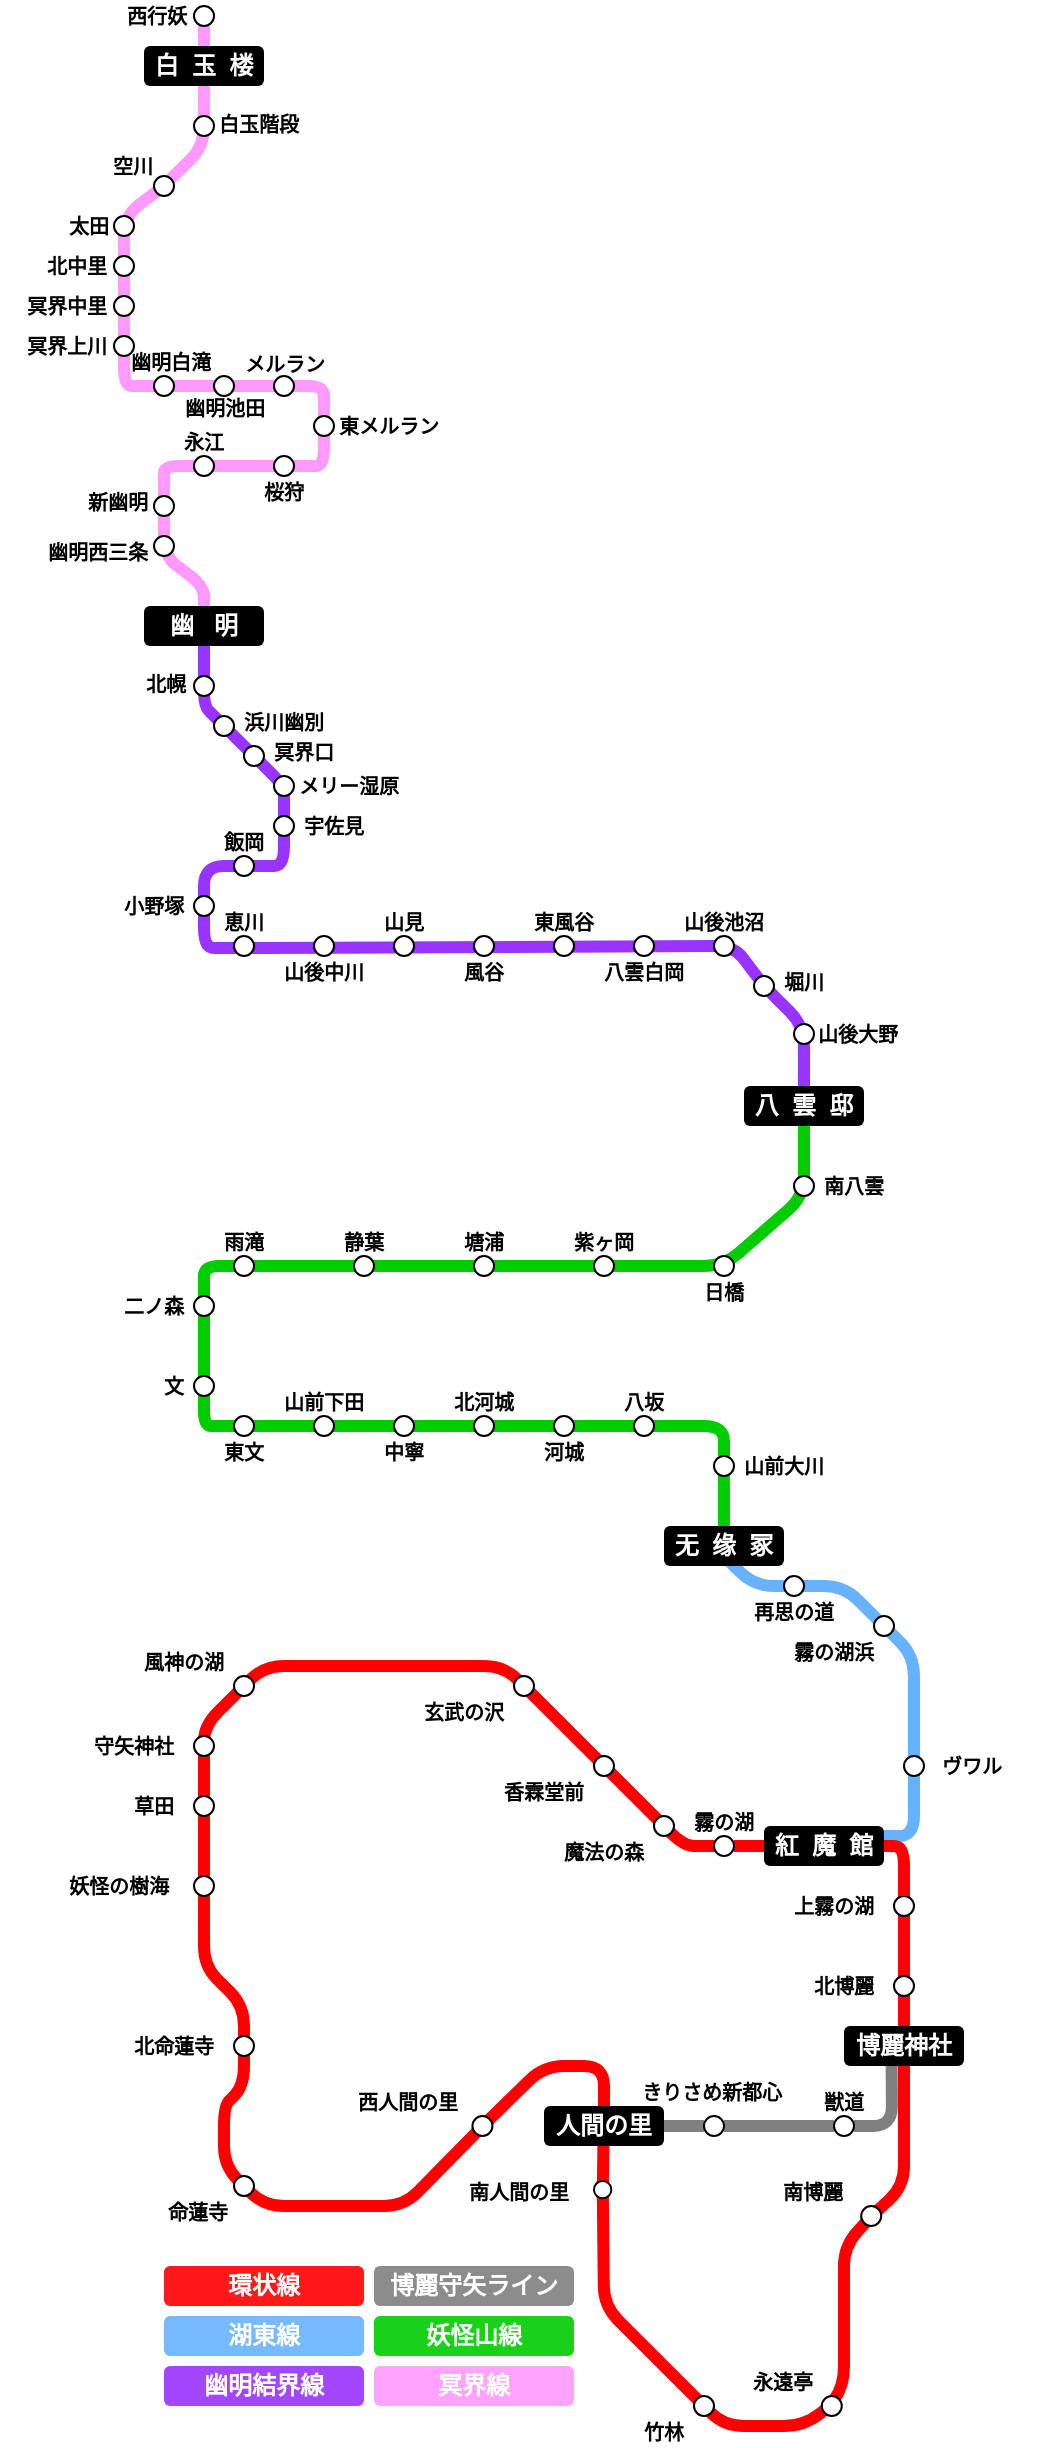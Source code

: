 <mxfile version="21.6.1" type="device">
  <diagram name="Page-1" id="u8aUBlL13KQeWDRxbzS9">
    <mxGraphModel dx="998" dy="1552" grid="1" gridSize="5" guides="0" tooltips="1" connect="0" arrows="1" fold="1" page="0" pageScale="1" pageWidth="850" pageHeight="1100" math="0" shadow="0">
      <root>
        <mxCell id="0" />
        <mxCell id="1" parent="0" />
        <mxCell id="Rw5dygfvGm5HHu7KgE6S-61" value="" style="endArrow=none;html=1;rounded=1;exitX=0.5;exitY=0;exitDx=0;exitDy=0;endFill=0;strokeColor=#FF99FF;strokeWidth=6;" edge="1" parent="1" source="Ria-s_h3xSO_SLDeOQL_-19" target="Rw5dygfvGm5HHu7KgE6S-60">
          <mxGeometry width="50" height="50" relative="1" as="geometry">
            <mxPoint x="90" y="-750" as="sourcePoint" />
            <mxPoint x="-5" y="-910" as="targetPoint" />
            <Array as="points">
              <mxPoint x="-20" y="-720" />
              <mxPoint x="-40" y="-735" />
              <mxPoint x="-40" y="-765" />
              <mxPoint x="-40" y="-780" />
              <mxPoint x="-25" y="-780" />
              <mxPoint x="25" y="-780" />
              <mxPoint x="40" y="-780" />
              <mxPoint x="40" y="-800" />
              <mxPoint x="40" y="-820" />
              <mxPoint x="25" y="-820" />
              <mxPoint x="-45" y="-820" />
              <mxPoint x="-60" y="-820" />
              <mxPoint x="-60" y="-840" />
              <mxPoint x="-60" y="-905" />
              <mxPoint x="-40" y="-920" />
              <mxPoint x="-20" y="-940" />
            </Array>
          </mxGeometry>
        </mxCell>
        <mxCell id="Rw5dygfvGm5HHu7KgE6S-41" value="" style="endArrow=none;html=1;rounded=1;exitX=0.5;exitY=0;exitDx=0;exitDy=0;endFill=0;entryX=0.5;entryY=1;entryDx=0;entryDy=0;strokeWidth=6;strokeColor=#9933FF;" edge="1" parent="1" source="Ria-s_h3xSO_SLDeOQL_-18" target="Ria-s_h3xSO_SLDeOQL_-19">
          <mxGeometry width="50" height="50" relative="1" as="geometry">
            <mxPoint x="195" y="-525" as="sourcePoint" />
            <mxPoint x="245" y="-575" as="targetPoint" />
            <Array as="points">
              <mxPoint x="280" y="-500" />
              <mxPoint x="260" y="-520" />
              <mxPoint x="245" y="-540" />
              <mxPoint y="-539" />
              <mxPoint x="-20" y="-539" />
              <mxPoint x="-20" y="-580" />
              <mxPoint y="-580" />
              <mxPoint x="20" y="-580" />
              <mxPoint x="20" y="-600" />
              <mxPoint x="20" y="-620" />
              <mxPoint x="10" y="-630" />
              <mxPoint x="-10" y="-650" />
              <mxPoint x="-20" y="-660" />
              <mxPoint x="-20" y="-675" />
            </Array>
          </mxGeometry>
        </mxCell>
        <mxCell id="Rw5dygfvGm5HHu7KgE6S-21" value="" style="endArrow=none;html=1;rounded=1;endFill=0;strokeWidth=6;strokeColor=#00CC00;" edge="1" parent="1" source="Rw5dygfvGm5HHu7KgE6S-1" target="Ria-s_h3xSO_SLDeOQL_-18">
          <mxGeometry width="50" height="50" relative="1" as="geometry">
            <mxPoint x="95" y="-310" as="sourcePoint" />
            <mxPoint x="270" y="-395" as="targetPoint" />
            <Array as="points">
              <mxPoint x="240" y="-300" />
              <mxPoint x="200" y="-300" />
              <mxPoint x="-5" y="-300" />
              <mxPoint x="-20" y="-300" />
              <mxPoint x="-20" y="-315" />
              <mxPoint x="-20" y="-360" />
              <mxPoint x="-20" y="-380" />
              <mxPoint x="-5" y="-380" />
              <mxPoint x="240" y="-380" />
              <mxPoint x="280" y="-415" />
            </Array>
          </mxGeometry>
        </mxCell>
        <mxCell id="Rw5dygfvGm5HHu7KgE6S-3" value="" style="endArrow=none;html=1;rounded=1;strokeColor=#00CC00;strokeWidth=6;endFill=0;entryX=0.494;entryY=0.5;entryDx=0;entryDy=0;entryPerimeter=0;" edge="1" parent="1" source="Ria-s_h3xSO_SLDeOQL_-17" target="Rw5dygfvGm5HHu7KgE6S-1">
          <mxGeometry width="50" height="50" relative="1" as="geometry">
            <mxPoint x="236.551" y="-238.62" as="sourcePoint" />
            <mxPoint x="-40" y="-840" as="targetPoint" />
            <Array as="points" />
          </mxGeometry>
        </mxCell>
        <mxCell id="Ria-s_h3xSO_SLDeOQL_-22" value="" style="endArrow=none;html=1;rounded=1;labelBackgroundColor=default;strokeColor=#FF0000;strokeWidth=6;fontFamily=Helvetica;fontSize=11;fontColor=default;startSize=0;endSize=0;shape=connector;exitX=0;exitY=0;exitDx=0;exitDy=0;" parent="1" source="2lCTwFAhln7CDwlXWDaY-87" edge="1">
          <mxGeometry width="50" height="50" relative="1" as="geometry">
            <mxPoint x="206" y="-104" as="sourcePoint" />
            <mxPoint x="230" y="-90" as="targetPoint" />
            <Array as="points">
              <mxPoint x="220" y="-90" />
            </Array>
          </mxGeometry>
        </mxCell>
        <mxCell id="Ria-s_h3xSO_SLDeOQL_-14" value="" style="endArrow=none;html=1;rounded=1;strokeColor=#66B2FF;strokeWidth=6;endFill=0;" parent="1" edge="1">
          <mxGeometry width="50" height="50" relative="1" as="geometry">
            <mxPoint x="280" y="-220" as="sourcePoint" />
            <mxPoint x="240" y="-235" as="targetPoint" />
            <Array as="points">
              <mxPoint x="255" y="-220" />
            </Array>
          </mxGeometry>
        </mxCell>
        <mxCell id="Ria-s_h3xSO_SLDeOQL_-12" value="" style="endArrow=none;html=1;rounded=1;strokeColor=#66B2FF;strokeWidth=6;endFill=0;" parent="1" source="Ria-s_h3xSO_SLDeOQL_-1" target="Ria-s_h3xSO_SLDeOQL_-10" edge="1">
          <mxGeometry width="50" height="50" relative="1" as="geometry">
            <mxPoint x="335" y="-147" as="sourcePoint" />
            <mxPoint x="270" y="-220" as="targetPoint" />
            <Array as="points">
              <mxPoint x="335" y="-120" />
              <mxPoint x="335" y="-185" />
              <mxPoint x="300" y="-220" />
              <mxPoint x="275" y="-220" />
            </Array>
          </mxGeometry>
        </mxCell>
        <mxCell id="Ria-s_h3xSO_SLDeOQL_-9" value="" style="endArrow=none;html=1;rounded=1;strokeColor=#66B2FF;strokeWidth=6;endFill=0;" parent="1" source="Ria-s_h3xSO_SLDeOQL_-10" edge="1">
          <mxGeometry width="50" height="50" relative="1" as="geometry">
            <mxPoint x="335" y="-147" as="sourcePoint" />
            <mxPoint x="270" y="-220" as="targetPoint" />
            <Array as="points" />
          </mxGeometry>
        </mxCell>
        <mxCell id="Ria-s_h3xSO_SLDeOQL_-2" value="" style="endArrow=none;html=1;rounded=1;strokeColor=#66B2FF;strokeWidth=6;endFill=0;exitX=1;exitY=0.25;exitDx=0;exitDy=0;" parent="1" source="2lCTwFAhln7CDwlXWDaY-82" edge="1">
          <mxGeometry width="50" height="50" relative="1" as="geometry">
            <mxPoint x="335" y="-110" as="sourcePoint" />
            <mxPoint x="335" y="-130" as="targetPoint" />
            <Array as="points">
              <mxPoint x="335" y="-95" />
            </Array>
          </mxGeometry>
        </mxCell>
        <mxCell id="2lCTwFAhln7CDwlXWDaY-96" value="" style="endArrow=none;html=1;rounded=1;labelBackgroundColor=default;strokeColor=#FF0000;strokeWidth=6;fontFamily=Helvetica;fontSize=11;fontColor=default;startSize=0;endSize=0;shape=connector;exitX=0.5;exitY=1;exitDx=0;exitDy=0;entryX=0.5;entryY=0;entryDx=0;entryDy=0;" parent="1" source="2lCTwFAhln7CDwlXWDaY-1" target="2lCTwFAhln7CDwlXWDaY-93" edge="1">
          <mxGeometry width="50" height="50" relative="1" as="geometry">
            <mxPoint x="280" y="-20" as="sourcePoint" />
            <mxPoint x="330" y="-70" as="targetPoint" />
          </mxGeometry>
        </mxCell>
        <mxCell id="2lCTwFAhln7CDwlXWDaY-95" value="" style="endArrow=none;html=1;rounded=1;labelBackgroundColor=default;strokeColor=#FF0000;strokeWidth=6;fontFamily=Helvetica;fontSize=11;fontColor=default;startSize=0;endSize=0;shape=connector;exitX=0.5;exitY=1;exitDx=0;exitDy=0;entryX=0.5;entryY=0;entryDx=0;entryDy=0;" parent="1" source="2lCTwFAhln7CDwlXWDaY-93" target="2lCTwFAhln7CDwlXWDaY-92" edge="1">
          <mxGeometry width="50" height="50" relative="1" as="geometry">
            <mxPoint x="280" y="-20" as="sourcePoint" />
            <mxPoint x="370" y="-60" as="targetPoint" />
          </mxGeometry>
        </mxCell>
        <mxCell id="2lCTwFAhln7CDwlXWDaY-91" value="" style="endArrow=none;html=1;rounded=1;labelBackgroundColor=default;strokeColor=#FF0000;strokeWidth=6;fontFamily=Helvetica;fontSize=11;fontColor=default;startSize=0;endSize=0;shape=connector;exitX=1;exitY=1;exitDx=0;exitDy=0;entryX=0;entryY=0;entryDx=0;entryDy=0;" parent="1" source="2lCTwFAhln7CDwlXWDaY-90" target="2lCTwFAhln7CDwlXWDaY-77" edge="1">
          <mxGeometry width="50" height="50" relative="1" as="geometry">
            <mxPoint x="190" y="-105" as="sourcePoint" />
            <mxPoint x="240" y="-155" as="targetPoint" />
          </mxGeometry>
        </mxCell>
        <mxCell id="2lCTwFAhln7CDwlXWDaY-89" value="" style="endArrow=none;html=1;rounded=1;labelBackgroundColor=default;strokeColor=#FF0000;strokeWidth=6;fontFamily=Helvetica;fontSize=11;fontColor=default;startSize=0;endSize=0;shape=connector;exitX=1;exitY=1;exitDx=0;exitDy=0;entryX=0;entryY=0;entryDx=0;entryDy=0;" parent="1" source="2lCTwFAhln7CDwlXWDaY-87" target="2lCTwFAhln7CDwlXWDaY-90" edge="1">
          <mxGeometry width="50" height="50" relative="1" as="geometry">
            <mxPoint x="175" y="-95" as="sourcePoint" />
            <mxPoint x="225" y="-145" as="targetPoint" />
          </mxGeometry>
        </mxCell>
        <mxCell id="2lCTwFAhln7CDwlXWDaY-88" value="" style="endArrow=none;html=1;rounded=1;labelBackgroundColor=default;strokeColor=#FF0000;strokeWidth=6;fontFamily=Helvetica;fontSize=11;fontColor=default;startSize=0;endSize=0;shape=connector;entryX=0.041;entryY=0.502;entryDx=0;entryDy=0;entryPerimeter=0;" parent="1" source="2lCTwFAhln7CDwlXWDaY-84" target="2lCTwFAhln7CDwlXWDaY-82" edge="1">
          <mxGeometry width="50" height="50" relative="1" as="geometry">
            <mxPoint x="230" y="-90" as="sourcePoint" />
            <mxPoint x="260" y="-90" as="targetPoint" />
            <Array as="points" />
          </mxGeometry>
        </mxCell>
        <mxCell id="2lCTwFAhln7CDwlXWDaY-76" value="" style="endArrow=none;html=1;rounded=1;labelBackgroundColor=default;strokeColor=#FF0000;strokeWidth=6;fontFamily=Helvetica;fontSize=11;fontColor=default;startSize=0;endSize=0;shape=connector;exitX=0;exitY=1;exitDx=0;exitDy=0;entryX=1;entryY=1;entryDx=0;entryDy=0;" parent="1" source="2lCTwFAhln7CDwlXWDaY-73" target="2lCTwFAhln7CDwlXWDaY-77" edge="1">
          <mxGeometry width="50" height="50" relative="1" as="geometry">
            <mxPoint x="35" y="-185" as="sourcePoint" />
            <mxPoint x="165" y="-190" as="targetPoint" />
            <Array as="points">
              <mxPoint x="10" y="-180" />
              <mxPoint x="130" y="-180" />
            </Array>
          </mxGeometry>
        </mxCell>
        <mxCell id="2lCTwFAhln7CDwlXWDaY-72" value="" style="endArrow=none;html=1;rounded=1;labelBackgroundColor=default;strokeColor=#FF0000;strokeWidth=6;fontFamily=Helvetica;fontSize=11;fontColor=default;startSize=0;endSize=0;shape=connector;exitX=0.5;exitY=1;exitDx=0;exitDy=0;fillColor=#FF0000;" parent="1" source="2lCTwFAhln7CDwlXWDaY-66" edge="1">
          <mxGeometry width="50" height="50" relative="1" as="geometry">
            <mxPoint x="15" y="-145" as="sourcePoint" />
            <mxPoint y="-170" as="targetPoint" />
            <Array as="points">
              <mxPoint x="-20" y="-150" />
            </Array>
          </mxGeometry>
        </mxCell>
        <mxCell id="2lCTwFAhln7CDwlXWDaY-69" value="" style="endArrow=none;html=1;rounded=1;labelBackgroundColor=default;strokeColor=#FF0000;strokeWidth=6;fontFamily=Helvetica;fontSize=11;fontColor=default;startSize=0;endSize=0;shape=connector;exitX=0.5;exitY=1;exitDx=0;exitDy=0;" parent="1" source="2lCTwFAhln7CDwlXWDaY-64" edge="1">
          <mxGeometry width="50" height="50" relative="1" as="geometry">
            <mxPoint y="-80" as="sourcePoint" />
            <mxPoint x="-20" y="-140" as="targetPoint" />
          </mxGeometry>
        </mxCell>
        <mxCell id="2lCTwFAhln7CDwlXWDaY-63" value="" style="endArrow=none;html=1;rounded=1;labelBackgroundColor=default;strokeColor=#FF0000;strokeWidth=6;fontFamily=Helvetica;fontSize=11;fontColor=default;startSize=0;endSize=0;shape=connector;exitX=0.5;exitY=1;exitDx=0;exitDy=0;entryX=0.5;entryY=0;entryDx=0;entryDy=0;" parent="1" source="2lCTwFAhln7CDwlXWDaY-56" target="2lCTwFAhln7CDwlXWDaY-64" edge="1">
          <mxGeometry width="50" height="50" relative="1" as="geometry">
            <mxPoint x="120" y="-70" as="sourcePoint" />
            <mxPoint x="-20" y="-95" as="targetPoint" />
          </mxGeometry>
        </mxCell>
        <mxCell id="2lCTwFAhln7CDwlXWDaY-54" value="" style="endArrow=none;html=1;rounded=1;labelBackgroundColor=default;strokeColor=#FF0000;strokeWidth=6;fontFamily=Helvetica;fontSize=11;fontColor=default;startSize=0;endSize=0;shape=connector;entryX=0.5;entryY=0;entryDx=0;entryDy=0;exitX=0.5;exitY=1;exitDx=0;exitDy=0;" parent="1" source="2lCTwFAhln7CDwlXWDaY-48" target="2lCTwFAhln7CDwlXWDaY-56" edge="1">
          <mxGeometry width="50" height="50" relative="1" as="geometry">
            <mxPoint x="-15" y="10" as="sourcePoint" />
            <mxPoint x="-10" y="-90" as="targetPoint" />
            <Array as="points">
              <mxPoint y="-10" />
              <mxPoint x="-20" y="-30" />
            </Array>
          </mxGeometry>
        </mxCell>
        <mxCell id="2lCTwFAhln7CDwlXWDaY-45" value="" style="endArrow=none;html=1;rounded=1;labelBackgroundColor=default;strokeColor=#FF0000;strokeWidth=6;fontFamily=Helvetica;fontSize=11;fontColor=default;startSize=0;endSize=0;shape=connector;entryX=1;entryY=1;entryDx=0;entryDy=0;exitX=0.5;exitY=0;exitDx=0;exitDy=0;" parent="1" source="2lCTwFAhln7CDwlXWDaY-48" target="2lCTwFAhln7CDwlXWDaY-42" edge="1">
          <mxGeometry width="50" height="50" relative="1" as="geometry">
            <mxPoint x="-10" y="55" as="sourcePoint" />
            <mxPoint x="-35" y="65" as="targetPoint" />
            <Array as="points">
              <mxPoint y="30" />
              <mxPoint x="-10" y="40" />
              <mxPoint x="-10" y="70" />
            </Array>
          </mxGeometry>
        </mxCell>
        <mxCell id="2lCTwFAhln7CDwlXWDaY-41" value="" style="endArrow=none;html=1;rounded=1;labelBackgroundColor=default;strokeColor=#FF0000;strokeWidth=6;fontFamily=Helvetica;fontSize=11;fontColor=default;startSize=0;endSize=0;shape=connector;entryX=1;entryY=0;entryDx=0;entryDy=0;exitX=0;exitY=0;exitDx=0;exitDy=0;" parent="1" source="2lCTwFAhln7CDwlXWDaY-42" target="2lCTwFAhln7CDwlXWDaY-32" edge="1">
          <mxGeometry width="50" height="50" relative="1" as="geometry">
            <mxPoint y="60" as="sourcePoint" />
            <mxPoint x="90" y="60" as="targetPoint" />
            <Array as="points">
              <mxPoint x="10" y="90" />
              <mxPoint x="80" y="90" />
            </Array>
          </mxGeometry>
        </mxCell>
        <mxCell id="2lCTwFAhln7CDwlXWDaY-39" value="" style="endArrow=none;html=1;rounded=1;labelBackgroundColor=default;strokeColor=#808080;strokeWidth=6;fontFamily=Helvetica;fontSize=11;fontColor=default;startSize=0;endSize=0;shape=connector;entryX=0.397;entryY=0.989;entryDx=0;entryDy=0;exitX=1;exitY=0.5;exitDx=0;exitDy=0;entryPerimeter=0;" parent="1" source="LhJ2MKZEmk0QEzE14GEJ-2" target="2lCTwFAhln7CDwlXWDaY-1" edge="1">
          <mxGeometry width="50" height="50" relative="1" as="geometry">
            <mxPoint x="190" y="60" as="sourcePoint" />
            <mxPoint x="265" y="-25" as="targetPoint" />
            <Array as="points">
              <mxPoint x="305" y="50" />
              <mxPoint x="324" y="50" />
            </Array>
          </mxGeometry>
        </mxCell>
        <mxCell id="2lCTwFAhln7CDwlXWDaY-34" value="" style="endArrow=none;html=1;rounded=1;labelBackgroundColor=default;strokeColor=#FF0000;strokeWidth=6;fontFamily=Helvetica;fontSize=11;fontColor=default;startSize=0;endSize=0;shape=connector;exitX=0.5;exitY=1;exitDx=0;exitDy=0;entryX=0;entryY=1;entryDx=0;entryDy=0;" parent="1" source="2lCTwFAhln7CDwlXWDaY-24" target="2lCTwFAhln7CDwlXWDaY-32" edge="1">
          <mxGeometry width="50" height="50" relative="1" as="geometry">
            <mxPoint x="155" y="60" as="sourcePoint" />
            <mxPoint x="140" y="35" as="targetPoint" />
            <Array as="points">
              <mxPoint x="180" y="20" />
              <mxPoint x="150" y="20" />
            </Array>
          </mxGeometry>
        </mxCell>
        <mxCell id="2lCTwFAhln7CDwlXWDaY-23" value="" style="endArrow=none;html=1;rounded=1;labelBackgroundColor=default;strokeColor=#FF0000;strokeWidth=6;fontFamily=Helvetica;fontSize=11;fontColor=default;startSize=0;endSize=0;shape=connector;exitX=0.5;exitY=1;exitDx=0;exitDy=0;entryX=0.5;entryY=0;entryDx=0;entryDy=0;" parent="1" source="2lCTwFAhln7CDwlXWDaY-21" target="2lCTwFAhln7CDwlXWDaY-24" edge="1">
          <mxGeometry width="50" height="50" relative="1" as="geometry">
            <mxPoint x="175" y="75" as="sourcePoint" />
            <mxPoint x="180" y="60" as="targetPoint" />
          </mxGeometry>
        </mxCell>
        <mxCell id="2lCTwFAhln7CDwlXWDaY-20" value="" style="endArrow=none;html=1;rounded=1;labelBackgroundColor=default;strokeColor=#FF0000;strokeWidth=6;fontFamily=Helvetica;fontSize=11;fontColor=default;startSize=0;endSize=0;shape=connector;exitX=1;exitY=1;exitDx=0;exitDy=0;entryX=0.5;entryY=0;entryDx=0;entryDy=0;" parent="1" source="2lCTwFAhln7CDwlXWDaY-9" target="2lCTwFAhln7CDwlXWDaY-21" edge="1">
          <mxGeometry width="50" height="50" relative="1" as="geometry">
            <mxPoint x="220" y="195" as="sourcePoint" />
            <mxPoint x="180" y="80" as="targetPoint" />
            <Array as="points">
              <mxPoint x="180" y="140" />
            </Array>
          </mxGeometry>
        </mxCell>
        <mxCell id="2lCTwFAhln7CDwlXWDaY-5" value="" style="endArrow=none;html=1;rounded=1;labelBackgroundColor=default;strokeColor=#FF0000;strokeWidth=6;fontFamily=Helvetica;fontSize=11;fontColor=default;startSize=0;endSize=0;shape=connector;entryX=1;entryY=0;entryDx=0;entryDy=0;exitX=0;exitY=1;exitDx=0;exitDy=0;" parent="1" source="2lCTwFAhln7CDwlXWDaY-7" target="2lCTwFAhln7CDwlXWDaY-3" edge="1">
          <mxGeometry width="50" height="50" relative="1" as="geometry">
            <mxPoint x="250" y="230" as="sourcePoint" />
            <mxPoint x="285" y="125" as="targetPoint" />
            <Array as="points">
              <mxPoint x="300" y="180" />
              <mxPoint x="300" y="110" />
            </Array>
          </mxGeometry>
        </mxCell>
        <mxCell id="2lCTwFAhln7CDwlXWDaY-2" value="" style="endArrow=none;html=1;rounded=1;strokeColor=#FF0000;strokeWidth=6;startSize=0;endSize=0;startArrow=none;entryX=0.5;entryY=0;entryDx=0;entryDy=0;exitX=0;exitY=1;exitDx=0;exitDy=0;" parent="1" source="2lCTwFAhln7CDwlXWDaY-3" target="2lCTwFAhln7CDwlXWDaY-1" edge="1">
          <mxGeometry width="50" height="50" relative="1" as="geometry">
            <mxPoint x="290" y="120" as="sourcePoint" />
            <mxPoint x="315" y="-75" as="targetPoint" />
            <Array as="points">
              <mxPoint x="330" y="80" />
            </Array>
          </mxGeometry>
        </mxCell>
        <mxCell id="2lCTwFAhln7CDwlXWDaY-1" value="&lt;font color=&quot;#ffffff&quot;&gt;&lt;b&gt;博麗神社&lt;/b&gt;&lt;/font&gt;" style="rounded=1;whiteSpace=wrap;html=1;strokeColor=none;fillColor=#000000;" parent="1" vertex="1">
          <mxGeometry x="300" width="60" height="20" as="geometry" />
        </mxCell>
        <mxCell id="2lCTwFAhln7CDwlXWDaY-6" value="" style="endArrow=none;html=1;rounded=1;labelBackgroundColor=default;strokeColor=#FF0000;strokeWidth=6;fontFamily=Helvetica;fontSize=11;fontColor=default;startSize=0;endSize=0;shape=connector;entryX=1;entryY=0;entryDx=0;entryDy=0;exitX=0;exitY=0;exitDx=0;exitDy=0;" parent="1" source="2lCTwFAhln7CDwlXWDaY-9" target="2lCTwFAhln7CDwlXWDaY-7" edge="1">
          <mxGeometry width="50" height="50" relative="1" as="geometry">
            <mxPoint x="225" y="186" as="sourcePoint" />
            <mxPoint x="225" y="245" as="targetPoint" />
            <Array as="points">
              <mxPoint x="240" y="200" />
              <mxPoint x="280" y="200" />
            </Array>
          </mxGeometry>
        </mxCell>
        <mxCell id="2lCTwFAhln7CDwlXWDaY-8" value="" style="group" parent="1" connectable="0" vertex="1">
          <mxGeometry x="260" y="75" width="62.5" height="25" as="geometry" />
        </mxCell>
        <mxCell id="2lCTwFAhln7CDwlXWDaY-3" value="" style="ellipse;whiteSpace=wrap;html=1;aspect=fixed;" parent="2lCTwFAhln7CDwlXWDaY-8" vertex="1">
          <mxGeometry x="48.611" y="15" width="10" height="10" as="geometry" />
        </mxCell>
        <mxCell id="2lCTwFAhln7CDwlXWDaY-4" value="&lt;font style=&quot;font-size: 10px;&quot;&gt;&lt;b style=&quot;&quot;&gt;南&lt;/b&gt;&lt;b&gt;博麗&lt;/b&gt;&lt;/font&gt;" style="text;html=1;strokeColor=none;fillColor=none;align=center;verticalAlign=middle;whiteSpace=wrap;rounded=0;fontSize=11;fontFamily=Helvetica;fontColor=default;" parent="2lCTwFAhln7CDwlXWDaY-8" vertex="1">
          <mxGeometry width="48.611" height="15" as="geometry" />
        </mxCell>
        <mxCell id="2lCTwFAhln7CDwlXWDaY-18" value="" style="group" parent="1" connectable="0" vertex="1">
          <mxGeometry x="190" y="185" width="45" height="25" as="geometry" />
        </mxCell>
        <mxCell id="2lCTwFAhln7CDwlXWDaY-9" value="" style="ellipse;whiteSpace=wrap;html=1;aspect=fixed;" parent="2lCTwFAhln7CDwlXWDaY-18" vertex="1">
          <mxGeometry x="35" width="10" height="10" as="geometry" />
        </mxCell>
        <mxCell id="2lCTwFAhln7CDwlXWDaY-16" value="&lt;b style=&quot;font-size: 10px;&quot;&gt;竹林&lt;/b&gt;" style="text;html=1;strokeColor=none;fillColor=none;align=center;verticalAlign=middle;whiteSpace=wrap;rounded=0;fontSize=11;fontFamily=Helvetica;fontColor=default;" parent="2lCTwFAhln7CDwlXWDaY-18" vertex="1">
          <mxGeometry x="5" y="10" width="30" height="15" as="geometry" />
        </mxCell>
        <mxCell id="2lCTwFAhln7CDwlXWDaY-24" value="&lt;font color=&quot;#ffffff&quot;&gt;&lt;b&gt;人間の里&lt;/b&gt;&lt;/font&gt;" style="rounded=1;whiteSpace=wrap;html=1;strokeColor=none;fillColor=#000000;" parent="1" vertex="1">
          <mxGeometry x="150" y="40" width="60" height="20" as="geometry" />
        </mxCell>
        <mxCell id="2lCTwFAhln7CDwlXWDaY-29" value="" style="group" parent="1" connectable="0" vertex="1">
          <mxGeometry x="250" y="170" width="50" height="25" as="geometry" />
        </mxCell>
        <mxCell id="2lCTwFAhln7CDwlXWDaY-7" value="" style="ellipse;whiteSpace=wrap;html=1;aspect=fixed;" parent="2lCTwFAhln7CDwlXWDaY-29" vertex="1">
          <mxGeometry x="38.889" y="15" width="10" height="10" as="geometry" />
        </mxCell>
        <mxCell id="2lCTwFAhln7CDwlXWDaY-14" value="&lt;b&gt;&lt;font style=&quot;font-size: 10px;&quot;&gt;永遠亭&lt;/font&gt;&lt;/b&gt;" style="text;html=1;strokeColor=none;fillColor=none;align=center;verticalAlign=middle;whiteSpace=wrap;rounded=0;fontSize=11;fontFamily=Helvetica;fontColor=default;" parent="2lCTwFAhln7CDwlXWDaY-29" vertex="1">
          <mxGeometry width="38.889" height="15" as="geometry" />
        </mxCell>
        <mxCell id="2lCTwFAhln7CDwlXWDaY-30" value="" style="group" parent="1" connectable="0" vertex="1">
          <mxGeometry x="120" y="75" width="65" height="15" as="geometry" />
        </mxCell>
        <mxCell id="2lCTwFAhln7CDwlXWDaY-21" value="" style="ellipse;whiteSpace=wrap;html=1;aspect=fixed;" parent="2lCTwFAhln7CDwlXWDaY-30" vertex="1">
          <mxGeometry x="55" y="2.5" width="8.667" height="8.667" as="geometry" />
        </mxCell>
        <mxCell id="2lCTwFAhln7CDwlXWDaY-28" value="&lt;font style=&quot;font-size: 10px;&quot;&gt;&lt;font style=&quot;font-size: 10px;&quot;&gt;&lt;b style=&quot;&quot;&gt;南&lt;/b&gt;&lt;/font&gt;&lt;b&gt;人間の里&lt;/b&gt;&lt;/font&gt;" style="text;html=1;strokeColor=none;fillColor=none;align=center;verticalAlign=middle;whiteSpace=wrap;rounded=0;fontSize=11;fontFamily=Helvetica;fontColor=default;" parent="2lCTwFAhln7CDwlXWDaY-30" vertex="1">
          <mxGeometry x="-15" width="65" height="15" as="geometry" />
        </mxCell>
        <mxCell id="2lCTwFAhln7CDwlXWDaY-43" value="&lt;font style=&quot;font-size: 12px;&quot;&gt;&lt;font style=&quot;font-size: 12px;&quot; color=&quot;#ffffff&quot;&gt;&lt;b style=&quot;&quot;&gt;環状線&lt;/b&gt;&lt;/font&gt;&lt;/font&gt;" style="rounded=1;whiteSpace=wrap;html=1;fontFamily=Helvetica;fontSize=11;fontColor=default;strokeColor=none;fillColor=#FF0000;opacity=90;" parent="1" vertex="1">
          <mxGeometry x="-40" y="120" width="100" height="20" as="geometry" />
        </mxCell>
        <mxCell id="2lCTwFAhln7CDwlXWDaY-46" value="" style="group" parent="1" connectable="0" vertex="1">
          <mxGeometry x="55" y="30" width="70" height="25" as="geometry" />
        </mxCell>
        <mxCell id="2lCTwFAhln7CDwlXWDaY-32" value="" style="ellipse;whiteSpace=wrap;html=1;aspect=fixed;" parent="2lCTwFAhln7CDwlXWDaY-46" vertex="1">
          <mxGeometry x="59.231" y="15" width="10" height="10" as="geometry" />
        </mxCell>
        <mxCell id="2lCTwFAhln7CDwlXWDaY-38" value="&lt;font style=&quot;font-size: 10px;&quot;&gt;&lt;b&gt;西人間の里&lt;/b&gt;&lt;/font&gt;" style="text;html=1;strokeColor=none;fillColor=none;align=center;verticalAlign=middle;whiteSpace=wrap;rounded=0;fontSize=11;fontFamily=Helvetica;fontColor=default;" parent="2lCTwFAhln7CDwlXWDaY-46" vertex="1">
          <mxGeometry x="-5" width="64.23" height="15" as="geometry" />
        </mxCell>
        <mxCell id="2lCTwFAhln7CDwlXWDaY-47" value="" style="group" parent="1" connectable="0" vertex="1">
          <mxGeometry x="-37.5" y="75" width="42.5" height="25" as="geometry" />
        </mxCell>
        <mxCell id="2lCTwFAhln7CDwlXWDaY-42" value="" style="ellipse;whiteSpace=wrap;html=1;aspect=fixed;" parent="2lCTwFAhln7CDwlXWDaY-47" vertex="1">
          <mxGeometry x="32.5" width="10" height="10" as="geometry" />
        </mxCell>
        <mxCell id="2lCTwFAhln7CDwlXWDaY-44" value="&lt;b&gt;&lt;font style=&quot;font-size: 10px;&quot;&gt;命蓮寺&lt;/font&gt;&lt;/b&gt;" style="text;html=1;strokeColor=none;fillColor=none;align=center;verticalAlign=middle;whiteSpace=wrap;rounded=0;fontSize=11;fontFamily=Helvetica;fontColor=default;" parent="2lCTwFAhln7CDwlXWDaY-47" vertex="1">
          <mxGeometry x="-5" y="10" width="37.5" height="15" as="geometry" />
        </mxCell>
        <mxCell id="2lCTwFAhln7CDwlXWDaY-53" value="" style="group" parent="1" connectable="0" vertex="1">
          <mxGeometry x="-55" y="2.5" width="60" height="15" as="geometry" />
        </mxCell>
        <mxCell id="2lCTwFAhln7CDwlXWDaY-48" value="" style="ellipse;whiteSpace=wrap;html=1;aspect=fixed;" parent="2lCTwFAhln7CDwlXWDaY-53" vertex="1">
          <mxGeometry x="50" y="2.5" width="10" height="10" as="geometry" />
        </mxCell>
        <mxCell id="2lCTwFAhln7CDwlXWDaY-52" value="&lt;b&gt;&lt;font style=&quot;font-size: 10px;&quot;&gt;北命蓮寺&lt;/font&gt;&lt;/b&gt;" style="text;html=1;strokeColor=none;fillColor=none;align=center;verticalAlign=middle;whiteSpace=wrap;rounded=0;fontSize=11;fontFamily=Helvetica;fontColor=default;" parent="2lCTwFAhln7CDwlXWDaY-53" vertex="1">
          <mxGeometry x="-5" width="50" height="15" as="geometry" />
        </mxCell>
        <mxCell id="2lCTwFAhln7CDwlXWDaY-61" value="" style="group" parent="1" connectable="0" vertex="1">
          <mxGeometry x="-85" y="-75" width="70" height="15" as="geometry" />
        </mxCell>
        <mxCell id="2lCTwFAhln7CDwlXWDaY-55" value="&lt;b&gt;&lt;font style=&quot;font-size: 10px;&quot;&gt;妖怪の樹海&lt;/font&gt;&lt;/b&gt;" style="text;html=1;strokeColor=none;fillColor=none;align=center;verticalAlign=middle;whiteSpace=wrap;rounded=0;fontSize=11;fontFamily=Helvetica;fontColor=default;" parent="2lCTwFAhln7CDwlXWDaY-61" vertex="1">
          <mxGeometry x="-10" y="-2.5" width="65" height="15" as="geometry" />
        </mxCell>
        <mxCell id="2lCTwFAhln7CDwlXWDaY-56" value="" style="ellipse;whiteSpace=wrap;html=1;aspect=fixed;" parent="2lCTwFAhln7CDwlXWDaY-61" vertex="1">
          <mxGeometry x="60" width="10" height="10" as="geometry" />
        </mxCell>
        <mxCell id="2lCTwFAhln7CDwlXWDaY-68" value="" style="group" parent="1" connectable="0" vertex="1">
          <mxGeometry x="-55" y="-117.5" width="40" height="15" as="geometry" />
        </mxCell>
        <mxCell id="2lCTwFAhln7CDwlXWDaY-64" value="" style="ellipse;whiteSpace=wrap;html=1;aspect=fixed;" parent="2lCTwFAhln7CDwlXWDaY-68" vertex="1">
          <mxGeometry x="30" y="2.5" width="10" height="10" as="geometry" />
        </mxCell>
        <mxCell id="2lCTwFAhln7CDwlXWDaY-65" value="&lt;b style=&quot;&quot;&gt;&lt;font style=&quot;font-size: 10px;&quot;&gt;草田&lt;/font&gt;&lt;/b&gt;" style="text;html=1;strokeColor=none;fillColor=none;align=center;verticalAlign=middle;whiteSpace=wrap;rounded=0;fontSize=11;fontFamily=Helvetica;fontColor=default;" parent="2lCTwFAhln7CDwlXWDaY-68" vertex="1">
          <mxGeometry x="-5" width="30" height="15" as="geometry" />
        </mxCell>
        <mxCell id="2lCTwFAhln7CDwlXWDaY-71" value="&lt;font size=&quot;1&quot; color=&quot;#ffffff&quot;&gt;&lt;b style=&quot;font-size: 12px;&quot;&gt;博麗守矢ライン&lt;/b&gt;&lt;/font&gt;" style="rounded=1;whiteSpace=wrap;html=1;fontFamily=Helvetica;fontSize=11;fontColor=default;strokeColor=none;fillColor=#808080;opacity=90;" parent="1" vertex="1">
          <mxGeometry x="65" y="120" width="100" height="20" as="geometry" />
        </mxCell>
        <mxCell id="2lCTwFAhln7CDwlXWDaY-75" value="" style="group" parent="1" connectable="0" vertex="1">
          <mxGeometry x="-75" y="-147.5" width="60" height="15" as="geometry" />
        </mxCell>
        <mxCell id="2lCTwFAhln7CDwlXWDaY-66" value="" style="ellipse;whiteSpace=wrap;html=1;aspect=fixed;" parent="2lCTwFAhln7CDwlXWDaY-75" vertex="1">
          <mxGeometry x="50" y="2.5" width="10" height="10" as="geometry" />
        </mxCell>
        <mxCell id="2lCTwFAhln7CDwlXWDaY-67" value="&lt;b&gt;&lt;font style=&quot;font-size: 10px;&quot;&gt;守矢神社&lt;/font&gt;&lt;/b&gt;" style="text;html=1;strokeColor=none;fillColor=none;align=center;verticalAlign=middle;whiteSpace=wrap;rounded=0;fontSize=11;fontFamily=Helvetica;fontColor=default;" parent="2lCTwFAhln7CDwlXWDaY-75" vertex="1">
          <mxGeometry x="-5" width="50" height="15" as="geometry" />
        </mxCell>
        <mxCell id="2lCTwFAhln7CDwlXWDaY-79" value="" style="group" parent="1" connectable="0" vertex="1">
          <mxGeometry x="90" y="-175" width="55" height="25" as="geometry" />
        </mxCell>
        <mxCell id="2lCTwFAhln7CDwlXWDaY-77" value="" style="ellipse;whiteSpace=wrap;html=1;aspect=fixed;" parent="2lCTwFAhln7CDwlXWDaY-79" vertex="1">
          <mxGeometry x="45" width="10" height="10" as="geometry" />
        </mxCell>
        <mxCell id="2lCTwFAhln7CDwlXWDaY-78" value="&lt;b&gt;&lt;font style=&quot;font-size: 10px;&quot;&gt;玄武の沢&lt;/font&gt;&lt;/b&gt;" style="text;html=1;strokeColor=none;fillColor=none;align=center;verticalAlign=middle;whiteSpace=wrap;rounded=0;fontSize=11;fontFamily=Helvetica;fontColor=default;" parent="2lCTwFAhln7CDwlXWDaY-79" vertex="1">
          <mxGeometry x="-5" y="10" width="50" height="15" as="geometry" />
        </mxCell>
        <mxCell id="2lCTwFAhln7CDwlXWDaY-80" value="" style="group" parent="1" connectable="0" vertex="1">
          <mxGeometry x="-50" y="-190" width="55" height="25" as="geometry" />
        </mxCell>
        <mxCell id="2lCTwFAhln7CDwlXWDaY-73" value="" style="ellipse;whiteSpace=wrap;html=1;aspect=fixed;" parent="2lCTwFAhln7CDwlXWDaY-80" vertex="1">
          <mxGeometry x="45" y="15" width="10" height="10" as="geometry" />
        </mxCell>
        <mxCell id="2lCTwFAhln7CDwlXWDaY-74" value="&lt;span style=&quot;font-size: 10px;&quot;&gt;&lt;b&gt;風神の湖&lt;/b&gt;&lt;/span&gt;" style="text;html=1;strokeColor=none;fillColor=none;align=center;verticalAlign=middle;whiteSpace=wrap;rounded=0;fontSize=11;fontFamily=Helvetica;fontColor=default;" parent="2lCTwFAhln7CDwlXWDaY-80" vertex="1">
          <mxGeometry x="-5" width="50" height="15" as="geometry" />
        </mxCell>
        <mxCell id="2lCTwFAhln7CDwlXWDaY-82" value="&lt;font color=&quot;#ffffff&quot;&gt;&lt;b&gt;紅&amp;nbsp; 魔&amp;nbsp; 館&lt;/b&gt;&lt;/font&gt;" style="rounded=1;whiteSpace=wrap;html=1;strokeColor=none;fillColor=#000000;" parent="1" vertex="1">
          <mxGeometry x="260" y="-100" width="60" height="20" as="geometry" />
        </mxCell>
        <mxCell id="2lCTwFAhln7CDwlXWDaY-87" value="" style="ellipse;whiteSpace=wrap;html=1;aspect=fixed;" parent="1" vertex="1">
          <mxGeometry x="205" y="-105" width="10" height="10" as="geometry" />
        </mxCell>
        <mxCell id="2lCTwFAhln7CDwlXWDaY-90" value="" style="ellipse;whiteSpace=wrap;html=1;aspect=fixed;" parent="1" vertex="1">
          <mxGeometry x="175" y="-135" width="10" height="10" as="geometry" />
        </mxCell>
        <mxCell id="2lCTwFAhln7CDwlXWDaY-92" value="" style="ellipse;whiteSpace=wrap;html=1;aspect=fixed;" parent="1" vertex="1">
          <mxGeometry x="325" y="-65" width="10" height="10" as="geometry" />
        </mxCell>
        <mxCell id="2lCTwFAhln7CDwlXWDaY-104" value="" style="group" parent="1" connectable="0" vertex="1">
          <mxGeometry x="390" y="-185" width="16" height="16" as="geometry" />
        </mxCell>
        <mxCell id="2lCTwFAhln7CDwlXWDaY-99" value="" style="endArrow=none;html=1;rounded=1;labelBackgroundColor=default;strokeColor=#FFFFFF;strokeWidth=1;fontFamily=Helvetica;fontSize=11;fontColor=default;startSize=0;endSize=0;shape=connector;" parent="2lCTwFAhln7CDwlXWDaY-104" edge="1">
          <mxGeometry width="50" height="50" relative="1" as="geometry">
            <mxPoint x="4" y="2" as="sourcePoint" />
            <mxPoint x="14" y="12" as="targetPoint" />
          </mxGeometry>
        </mxCell>
        <mxCell id="2lCTwFAhln7CDwlXWDaY-100" value="" style="endArrow=none;html=1;rounded=1;labelBackgroundColor=default;strokeColor=#FFFFFF;strokeWidth=1;fontFamily=Helvetica;fontSize=11;fontColor=default;startSize=0;endSize=0;shape=connector;" parent="2lCTwFAhln7CDwlXWDaY-104" edge="1">
          <mxGeometry width="50" height="50" relative="1" as="geometry">
            <mxPoint y="6" as="sourcePoint" />
            <mxPoint x="10" y="16" as="targetPoint" />
          </mxGeometry>
        </mxCell>
        <mxCell id="2lCTwFAhln7CDwlXWDaY-102" value="" style="endArrow=none;html=1;rounded=1;labelBackgroundColor=default;strokeColor=#FFFFFF;strokeWidth=1;fontFamily=Helvetica;fontSize=11;fontColor=default;startSize=0;endSize=0;shape=connector;" parent="2lCTwFAhln7CDwlXWDaY-104" edge="1">
          <mxGeometry width="50" height="50" relative="1" as="geometry">
            <mxPoint x="2" y="4" as="sourcePoint" />
            <mxPoint x="12" y="14" as="targetPoint" />
          </mxGeometry>
        </mxCell>
        <mxCell id="2lCTwFAhln7CDwlXWDaY-103" value="" style="endArrow=none;html=1;rounded=1;labelBackgroundColor=default;strokeColor=#FFFFFF;strokeWidth=1;fontFamily=Helvetica;fontSize=11;fontColor=default;startSize=0;endSize=0;shape=connector;" parent="2lCTwFAhln7CDwlXWDaY-104" edge="1">
          <mxGeometry width="50" height="50" relative="1" as="geometry">
            <mxPoint x="6" as="sourcePoint" />
            <mxPoint x="16" y="10" as="targetPoint" />
          </mxGeometry>
        </mxCell>
        <mxCell id="2lCTwFAhln7CDwlXWDaY-109" value="" style="group" parent="1" connectable="0" vertex="1">
          <mxGeometry x="285" y="-27.5" width="50" height="15" as="geometry" />
        </mxCell>
        <mxCell id="2lCTwFAhln7CDwlXWDaY-93" value="" style="ellipse;whiteSpace=wrap;html=1;aspect=fixed;" parent="2lCTwFAhln7CDwlXWDaY-109" vertex="1">
          <mxGeometry x="40" y="2.5" width="10" height="10" as="geometry" />
        </mxCell>
        <mxCell id="2lCTwFAhln7CDwlXWDaY-108" value="&lt;span style=&quot;font-size: 10px;&quot;&gt;&lt;b&gt;北博麗&lt;/b&gt;&lt;/span&gt;" style="text;html=1;strokeColor=none;fillColor=none;align=center;verticalAlign=middle;whiteSpace=wrap;rounded=0;fontSize=11;fontFamily=Helvetica;fontColor=default;" parent="2lCTwFAhln7CDwlXWDaY-109" vertex="1">
          <mxGeometry x="-5" width="40" height="15" as="geometry" />
        </mxCell>
        <mxCell id="2lCTwFAhln7CDwlXWDaY-110" value="&lt;b&gt;&lt;font style=&quot;font-size: 10px;&quot;&gt;上霧の湖&lt;/font&gt;&lt;/b&gt;" style="text;html=1;strokeColor=none;fillColor=none;align=center;verticalAlign=middle;whiteSpace=wrap;rounded=0;fontSize=11;fontFamily=Helvetica;fontColor=default;" parent="1" vertex="1">
          <mxGeometry x="270" y="-67.5" width="50" height="15" as="geometry" />
        </mxCell>
        <mxCell id="2lCTwFAhln7CDwlXWDaY-111" value="&lt;b&gt;&lt;font style=&quot;font-size: 10px;&quot;&gt;霧の湖&lt;/font&gt;&lt;/b&gt;" style="text;html=1;strokeColor=none;fillColor=none;align=center;verticalAlign=middle;whiteSpace=wrap;rounded=0;fontSize=11;fontFamily=Helvetica;fontColor=default;" parent="1" vertex="1">
          <mxGeometry x="221.25" y="-110" width="37.5" height="15" as="geometry" />
        </mxCell>
        <mxCell id="2lCTwFAhln7CDwlXWDaY-112" value="&lt;span style=&quot;font-size: 10px;&quot;&gt;&lt;b&gt;魔法の森&lt;/b&gt;&lt;/span&gt;" style="text;html=1;strokeColor=none;fillColor=none;align=center;verticalAlign=middle;whiteSpace=wrap;rounded=0;fontSize=11;fontFamily=Helvetica;fontColor=default;" parent="1" vertex="1">
          <mxGeometry x="155" y="-95" width="50" height="15" as="geometry" />
        </mxCell>
        <mxCell id="2lCTwFAhln7CDwlXWDaY-113" value="&lt;b&gt;&lt;font style=&quot;font-size: 10px;&quot;&gt;香霖堂前&lt;/font&gt;&lt;/b&gt;" style="text;html=1;strokeColor=none;fillColor=none;align=center;verticalAlign=middle;whiteSpace=wrap;rounded=0;fontSize=11;fontFamily=Helvetica;fontColor=default;" parent="1" vertex="1">
          <mxGeometry x="125" y="-125" width="50" height="15" as="geometry" />
        </mxCell>
        <mxCell id="2lCTwFAhln7CDwlXWDaY-117" value="&lt;font size=&quot;1&quot; color=&quot;#ffffff&quot;&gt;&lt;b style=&quot;font-size: 12px;&quot;&gt;湖東&lt;/b&gt;&lt;/font&gt;&lt;font size=&quot;1&quot; color=&quot;#ffffff&quot;&gt;&lt;b style=&quot;font-size: 12px;&quot;&gt;線&lt;/b&gt;&lt;/font&gt;" style="rounded=1;whiteSpace=wrap;html=1;fontFamily=Helvetica;fontSize=11;fontColor=default;strokeColor=none;fillColor=#66B2FF;opacity=90;" parent="1" vertex="1">
          <mxGeometry x="-40" y="145" width="100" height="20" as="geometry" />
        </mxCell>
        <mxCell id="LhJ2MKZEmk0QEzE14GEJ-1" value="" style="group" parent="1" connectable="0" vertex="1">
          <mxGeometry x="205" y="30" width="70" height="25" as="geometry" />
        </mxCell>
        <mxCell id="LhJ2MKZEmk0QEzE14GEJ-3" value="&lt;span style=&quot;font-size: 10px;&quot;&gt;&lt;b&gt;獣道&lt;/b&gt;&lt;/span&gt;" style="text;html=1;strokeColor=none;fillColor=none;align=center;verticalAlign=middle;whiteSpace=wrap;rounded=0;fontSize=11;fontFamily=Helvetica;fontColor=default;" parent="1" vertex="1">
          <mxGeometry x="267.89" y="30" width="64.23" height="15" as="geometry" />
        </mxCell>
        <mxCell id="LhJ2MKZEmk0QEzE14GEJ-14" value="" style="endArrow=none;html=1;rounded=1;labelBackgroundColor=default;strokeColor=#808080;strokeWidth=6;fontFamily=Helvetica;fontSize=11;fontColor=default;startSize=0;endSize=0;shape=connector;exitX=1;exitY=0.5;exitDx=0;exitDy=0;" parent="1" source="LhJ2MKZEmk0QEzE14GEJ-15" target="LhJ2MKZEmk0QEzE14GEJ-2" edge="1">
          <mxGeometry width="50" height="50" relative="1" as="geometry">
            <mxPoint x="210" y="50" as="sourcePoint" />
            <mxPoint x="324" y="20" as="targetPoint" />
            <Array as="points" />
          </mxGeometry>
        </mxCell>
        <mxCell id="LhJ2MKZEmk0QEzE14GEJ-2" value="" style="ellipse;whiteSpace=wrap;html=1;aspect=fixed;" parent="1" vertex="1">
          <mxGeometry x="295.001" y="45" width="10" height="10" as="geometry" />
        </mxCell>
        <mxCell id="LhJ2MKZEmk0QEzE14GEJ-16" value="" style="endArrow=none;html=1;rounded=1;labelBackgroundColor=default;strokeColor=#808080;strokeWidth=6;fontFamily=Helvetica;fontSize=11;fontColor=default;startSize=0;endSize=0;shape=connector;exitX=1;exitY=0.5;exitDx=0;exitDy=0;" parent="1" source="2lCTwFAhln7CDwlXWDaY-24" target="LhJ2MKZEmk0QEzE14GEJ-15" edge="1">
          <mxGeometry width="50" height="50" relative="1" as="geometry">
            <mxPoint x="210" y="50" as="sourcePoint" />
            <mxPoint x="295" y="50" as="targetPoint" />
            <Array as="points" />
          </mxGeometry>
        </mxCell>
        <mxCell id="LhJ2MKZEmk0QEzE14GEJ-15" value="" style="ellipse;whiteSpace=wrap;html=1;aspect=fixed;" parent="1" vertex="1">
          <mxGeometry x="230.001" y="45" width="10" height="10" as="geometry" />
        </mxCell>
        <mxCell id="LhJ2MKZEmk0QEzE14GEJ-18" value="&lt;span style=&quot;font-size: 10px;&quot;&gt;&lt;b&gt;きりさめ新都心&lt;/b&gt;&lt;/span&gt;" style="text;html=1;strokeColor=none;fillColor=none;align=center;verticalAlign=middle;whiteSpace=wrap;rounded=0;fontSize=11;fontFamily=Helvetica;fontColor=default;" parent="1" vertex="1">
          <mxGeometry x="197.89" y="25" width="72.11" height="15" as="geometry" />
        </mxCell>
        <mxCell id="Ria-s_h3xSO_SLDeOQL_-1" value="" style="ellipse;whiteSpace=wrap;html=1;aspect=fixed;" parent="1" vertex="1">
          <mxGeometry x="330" y="-135" width="10" height="10" as="geometry" />
        </mxCell>
        <mxCell id="Ria-s_h3xSO_SLDeOQL_-3" value="&lt;span style=&quot;font-size: 10px;&quot;&gt;&lt;b&gt;ヴワル&lt;/b&gt;&lt;/span&gt;" style="text;html=1;strokeColor=none;fillColor=none;align=center;verticalAlign=middle;whiteSpace=wrap;rounded=0;fontSize=11;fontFamily=Helvetica;fontColor=default;" parent="1" vertex="1">
          <mxGeometry x="345" y="-137.5" width="37.5" height="15" as="geometry" />
        </mxCell>
        <mxCell id="Ria-s_h3xSO_SLDeOQL_-8" value="" style="ellipse;whiteSpace=wrap;html=1;aspect=fixed;" parent="1" vertex="1">
          <mxGeometry x="315" y="-205" width="10" height="10" as="geometry" />
        </mxCell>
        <mxCell id="Ria-s_h3xSO_SLDeOQL_-10" value="" style="ellipse;whiteSpace=wrap;html=1;aspect=fixed;" parent="1" vertex="1">
          <mxGeometry x="270" y="-225" width="10" height="10" as="geometry" />
        </mxCell>
        <mxCell id="Ria-s_h3xSO_SLDeOQL_-15" value="&lt;b&gt;&lt;font style=&quot;font-size: 10px;&quot;&gt;霧の湖浜&lt;/font&gt;&lt;/b&gt;" style="text;html=1;strokeColor=none;fillColor=none;align=center;verticalAlign=middle;whiteSpace=wrap;rounded=0;fontSize=11;fontFamily=Helvetica;fontColor=default;" parent="1" vertex="1">
          <mxGeometry x="270" y="-195" width="50" height="15" as="geometry" />
        </mxCell>
        <mxCell id="Ria-s_h3xSO_SLDeOQL_-16" value="&lt;b&gt;&lt;font style=&quot;font-size: 10px;&quot;&gt;再思の道&lt;/font&gt;&lt;/b&gt;" style="text;html=1;strokeColor=none;fillColor=none;align=center;verticalAlign=middle;whiteSpace=wrap;rounded=0;fontSize=11;fontFamily=Helvetica;fontColor=default;" parent="1" vertex="1">
          <mxGeometry x="250" y="-215" width="50" height="15" as="geometry" />
        </mxCell>
        <mxCell id="Ria-s_h3xSO_SLDeOQL_-18" value="&lt;b&gt;&lt;font color=&quot;#ffffff&quot;&gt;八&amp;nbsp; 雲&amp;nbsp; 邸&lt;/font&gt;&lt;/b&gt;" style="rounded=1;whiteSpace=wrap;html=1;strokeColor=none;fillColor=#000000;" parent="1" vertex="1">
          <mxGeometry x="250" y="-470" width="60" height="20" as="geometry" />
        </mxCell>
        <mxCell id="Ria-s_h3xSO_SLDeOQL_-19" value="&lt;b&gt;&lt;font color=&quot;#ffffff&quot;&gt;幽&amp;nbsp; &amp;nbsp;明&lt;/font&gt;&lt;/b&gt;" style="rounded=1;whiteSpace=wrap;html=1;strokeColor=none;fillColor=#000000;" parent="1" vertex="1">
          <mxGeometry x="-50" y="-710" width="60" height="20" as="geometry" />
        </mxCell>
        <mxCell id="Ria-s_h3xSO_SLDeOQL_-21" value="&lt;b&gt;&lt;font color=&quot;#ffffff&quot;&gt;白&amp;nbsp; 玉&amp;nbsp; 楼&lt;/font&gt;&lt;/b&gt;" style="rounded=1;whiteSpace=wrap;html=1;strokeColor=none;fillColor=#000000;" parent="1" vertex="1">
          <mxGeometry x="-50" y="-990" width="60" height="20" as="geometry" />
        </mxCell>
        <mxCell id="Ria-s_h3xSO_SLDeOQL_-23" value="" style="endArrow=none;html=1;rounded=1;labelBackgroundColor=default;strokeColor=#FF0000;strokeWidth=6;fontFamily=Helvetica;fontSize=11;fontColor=default;startSize=0;endSize=0;shape=connector;entryX=1;entryY=0.5;entryDx=0;entryDy=0;" parent="1" source="2lCTwFAhln7CDwlXWDaY-92" target="2lCTwFAhln7CDwlXWDaY-82" edge="1">
          <mxGeometry width="50" height="50" relative="1" as="geometry">
            <mxPoint x="345" y="-42.5" as="sourcePoint" />
            <mxPoint x="345" y="-92.5" as="targetPoint" />
            <Array as="points">
              <mxPoint x="330" y="-90" />
            </Array>
          </mxGeometry>
        </mxCell>
        <mxCell id="Ria-s_h3xSO_SLDeOQL_-24" value="" style="endArrow=none;html=1;rounded=1;labelBackgroundColor=default;strokeColor=#FF0000;strokeWidth=6;fontFamily=Helvetica;fontSize=11;fontColor=default;startSize=0;endSize=0;shape=connector;entryX=0.041;entryY=0.502;entryDx=0;entryDy=0;entryPerimeter=0;" parent="1" target="2lCTwFAhln7CDwlXWDaY-84" edge="1">
          <mxGeometry width="50" height="50" relative="1" as="geometry">
            <mxPoint x="230" y="-90" as="sourcePoint" />
            <mxPoint x="262" y="-90" as="targetPoint" />
            <Array as="points" />
          </mxGeometry>
        </mxCell>
        <mxCell id="2lCTwFAhln7CDwlXWDaY-84" value="" style="ellipse;whiteSpace=wrap;html=1;aspect=fixed;" parent="1" vertex="1">
          <mxGeometry x="235" y="-95" width="10" height="10" as="geometry" />
        </mxCell>
        <mxCell id="Rw5dygfvGm5HHu7KgE6S-1" value="" style="ellipse;whiteSpace=wrap;html=1;aspect=fixed;" vertex="1" parent="1">
          <mxGeometry x="235" y="-285" width="10" height="10" as="geometry" />
        </mxCell>
        <mxCell id="Rw5dygfvGm5HHu7KgE6S-4" value="" style="ellipse;whiteSpace=wrap;html=1;aspect=fixed;" vertex="1" parent="1">
          <mxGeometry x="195" y="-305" width="10" height="10" as="geometry" />
        </mxCell>
        <mxCell id="Rw5dygfvGm5HHu7KgE6S-6" value="" style="ellipse;whiteSpace=wrap;html=1;aspect=fixed;" vertex="1" parent="1">
          <mxGeometry x="175" y="-385" width="10" height="10" as="geometry" />
        </mxCell>
        <mxCell id="Rw5dygfvGm5HHu7KgE6S-8" value="" style="ellipse;whiteSpace=wrap;html=1;aspect=fixed;" vertex="1" parent="1">
          <mxGeometry x="155" y="-305" width="10" height="10" as="geometry" />
        </mxCell>
        <mxCell id="Rw5dygfvGm5HHu7KgE6S-9" value="" style="ellipse;whiteSpace=wrap;html=1;aspect=fixed;" vertex="1" parent="1">
          <mxGeometry x="115" y="-385" width="10" height="10" as="geometry" />
        </mxCell>
        <mxCell id="Rw5dygfvGm5HHu7KgE6S-10" value="" style="ellipse;whiteSpace=wrap;html=1;aspect=fixed;" vertex="1" parent="1">
          <mxGeometry x="115" y="-305" width="10" height="10" as="geometry" />
        </mxCell>
        <mxCell id="Rw5dygfvGm5HHu7KgE6S-11" value="" style="ellipse;whiteSpace=wrap;html=1;aspect=fixed;" vertex="1" parent="1">
          <mxGeometry x="55" y="-385" width="10" height="10" as="geometry" />
        </mxCell>
        <mxCell id="Rw5dygfvGm5HHu7KgE6S-12" value="" style="ellipse;whiteSpace=wrap;html=1;aspect=fixed;" vertex="1" parent="1">
          <mxGeometry x="75" y="-305" width="10" height="10" as="geometry" />
        </mxCell>
        <mxCell id="Rw5dygfvGm5HHu7KgE6S-13" value="" style="ellipse;whiteSpace=wrap;html=1;aspect=fixed;" vertex="1" parent="1">
          <mxGeometry x="-5" y="-385" width="10" height="10" as="geometry" />
        </mxCell>
        <mxCell id="Rw5dygfvGm5HHu7KgE6S-14" value="" style="ellipse;whiteSpace=wrap;html=1;aspect=fixed;" vertex="1" parent="1">
          <mxGeometry x="35" y="-305" width="10" height="10" as="geometry" />
        </mxCell>
        <mxCell id="Rw5dygfvGm5HHu7KgE6S-15" value="" style="ellipse;whiteSpace=wrap;html=1;aspect=fixed;" vertex="1" parent="1">
          <mxGeometry x="-25" y="-365" width="10" height="10" as="geometry" />
        </mxCell>
        <mxCell id="Rw5dygfvGm5HHu7KgE6S-16" value="" style="ellipse;whiteSpace=wrap;html=1;aspect=fixed;" vertex="1" parent="1">
          <mxGeometry x="-5" y="-305" width="10" height="10" as="geometry" />
        </mxCell>
        <mxCell id="Rw5dygfvGm5HHu7KgE6S-17" value="" style="ellipse;whiteSpace=wrap;html=1;aspect=fixed;" vertex="1" parent="1">
          <mxGeometry x="275" y="-425" width="10" height="10" as="geometry" />
        </mxCell>
        <mxCell id="Rw5dygfvGm5HHu7KgE6S-18" value="" style="ellipse;whiteSpace=wrap;html=1;aspect=fixed;" vertex="1" parent="1">
          <mxGeometry x="235" y="-385" width="10" height="10" as="geometry" />
        </mxCell>
        <mxCell id="Rw5dygfvGm5HHu7KgE6S-19" value="" style="ellipse;whiteSpace=wrap;html=1;aspect=fixed;" vertex="1" parent="1">
          <mxGeometry x="-25" y="-325" width="10" height="10" as="geometry" />
        </mxCell>
        <mxCell id="Rw5dygfvGm5HHu7KgE6S-20" value="" style="endArrow=none;html=1;rounded=1;strokeColor=#66B2FF;strokeWidth=6;endFill=0;entryX=0.494;entryY=0.5;entryDx=0;entryDy=0;entryPerimeter=0;" edge="1" parent="1" target="Ria-s_h3xSO_SLDeOQL_-17">
          <mxGeometry width="50" height="50" relative="1" as="geometry">
            <mxPoint x="236.551" y="-238.62" as="sourcePoint" />
            <mxPoint x="237" y="-275" as="targetPoint" />
            <Array as="points" />
          </mxGeometry>
        </mxCell>
        <mxCell id="Ria-s_h3xSO_SLDeOQL_-17" value="&lt;font color=&quot;#ffffff&quot;&gt;&lt;b&gt;无&amp;nbsp; 缘&amp;nbsp; 冢&lt;/b&gt;&lt;/font&gt;" style="rounded=1;whiteSpace=wrap;html=1;strokeColor=none;fillColor=#000000;" parent="1" vertex="1">
          <mxGeometry x="210" y="-250" width="60" height="20" as="geometry" />
        </mxCell>
        <mxCell id="Rw5dygfvGm5HHu7KgE6S-25" value="" style="ellipse;whiteSpace=wrap;html=1;aspect=fixed;" vertex="1" parent="1">
          <mxGeometry x="275" y="-501" width="10" height="10" as="geometry" />
        </mxCell>
        <mxCell id="Rw5dygfvGm5HHu7KgE6S-26" value="" style="ellipse;whiteSpace=wrap;html=1;aspect=fixed;" vertex="1" parent="1">
          <mxGeometry x="255" y="-525" width="10" height="10" as="geometry" />
        </mxCell>
        <mxCell id="Rw5dygfvGm5HHu7KgE6S-27" value="" style="ellipse;whiteSpace=wrap;html=1;aspect=fixed;" vertex="1" parent="1">
          <mxGeometry x="235" y="-545" width="10" height="10" as="geometry" />
        </mxCell>
        <mxCell id="Rw5dygfvGm5HHu7KgE6S-28" value="" style="ellipse;whiteSpace=wrap;html=1;aspect=fixed;" vertex="1" parent="1">
          <mxGeometry x="195" y="-545" width="10" height="10" as="geometry" />
        </mxCell>
        <mxCell id="Rw5dygfvGm5HHu7KgE6S-29" value="" style="ellipse;whiteSpace=wrap;html=1;aspect=fixed;" vertex="1" parent="1">
          <mxGeometry x="155" y="-545" width="10" height="10" as="geometry" />
        </mxCell>
        <mxCell id="Rw5dygfvGm5HHu7KgE6S-30" value="" style="ellipse;whiteSpace=wrap;html=1;aspect=fixed;" vertex="1" parent="1">
          <mxGeometry x="115" y="-545" width="10" height="10" as="geometry" />
        </mxCell>
        <mxCell id="Rw5dygfvGm5HHu7KgE6S-31" value="" style="ellipse;whiteSpace=wrap;html=1;aspect=fixed;" vertex="1" parent="1">
          <mxGeometry x="75" y="-545" width="10" height="10" as="geometry" />
        </mxCell>
        <mxCell id="Rw5dygfvGm5HHu7KgE6S-32" value="" style="ellipse;whiteSpace=wrap;html=1;aspect=fixed;" vertex="1" parent="1">
          <mxGeometry x="35" y="-545" width="10" height="10" as="geometry" />
        </mxCell>
        <mxCell id="Rw5dygfvGm5HHu7KgE6S-33" value="" style="ellipse;whiteSpace=wrap;html=1;aspect=fixed;" vertex="1" parent="1">
          <mxGeometry x="-5" y="-545" width="10" height="10" as="geometry" />
        </mxCell>
        <mxCell id="Rw5dygfvGm5HHu7KgE6S-34" value="" style="ellipse;whiteSpace=wrap;html=1;aspect=fixed;" vertex="1" parent="1">
          <mxGeometry x="-25" y="-565" width="10" height="10" as="geometry" />
        </mxCell>
        <mxCell id="Rw5dygfvGm5HHu7KgE6S-35" value="" style="ellipse;whiteSpace=wrap;html=1;aspect=fixed;" vertex="1" parent="1">
          <mxGeometry x="-5" y="-585" width="10" height="10" as="geometry" />
        </mxCell>
        <mxCell id="Rw5dygfvGm5HHu7KgE6S-36" value="" style="ellipse;whiteSpace=wrap;html=1;aspect=fixed;" vertex="1" parent="1">
          <mxGeometry x="15" y="-605" width="10" height="10" as="geometry" />
        </mxCell>
        <mxCell id="Rw5dygfvGm5HHu7KgE6S-37" value="" style="ellipse;whiteSpace=wrap;html=1;aspect=fixed;" vertex="1" parent="1">
          <mxGeometry x="15" y="-625" width="10" height="10" as="geometry" />
        </mxCell>
        <mxCell id="Rw5dygfvGm5HHu7KgE6S-38" value="" style="ellipse;whiteSpace=wrap;html=1;aspect=fixed;" vertex="1" parent="1">
          <mxGeometry y="-640" width="10" height="10" as="geometry" />
        </mxCell>
        <mxCell id="Rw5dygfvGm5HHu7KgE6S-39" value="" style="ellipse;whiteSpace=wrap;html=1;aspect=fixed;" vertex="1" parent="1">
          <mxGeometry x="-25" y="-675" width="10" height="10" as="geometry" />
        </mxCell>
        <mxCell id="Rw5dygfvGm5HHu7KgE6S-40" value="" style="ellipse;whiteSpace=wrap;html=1;aspect=fixed;" vertex="1" parent="1">
          <mxGeometry x="-45" y="-745" width="10" height="10" as="geometry" />
        </mxCell>
        <mxCell id="Rw5dygfvGm5HHu7KgE6S-44" value="" style="ellipse;whiteSpace=wrap;html=1;aspect=fixed;" vertex="1" parent="1">
          <mxGeometry x="-45" y="-765" width="10" height="10" as="geometry" />
        </mxCell>
        <mxCell id="Rw5dygfvGm5HHu7KgE6S-45" value="" style="ellipse;whiteSpace=wrap;html=1;aspect=fixed;" vertex="1" parent="1">
          <mxGeometry x="-25" y="-785" width="10" height="10" as="geometry" />
        </mxCell>
        <mxCell id="Rw5dygfvGm5HHu7KgE6S-46" value="" style="ellipse;whiteSpace=wrap;html=1;aspect=fixed;" vertex="1" parent="1">
          <mxGeometry x="15" y="-785" width="10" height="10" as="geometry" />
        </mxCell>
        <mxCell id="Rw5dygfvGm5HHu7KgE6S-47" value="" style="ellipse;whiteSpace=wrap;html=1;aspect=fixed;" vertex="1" parent="1">
          <mxGeometry x="35" y="-805" width="10" height="10" as="geometry" />
        </mxCell>
        <mxCell id="Rw5dygfvGm5HHu7KgE6S-48" value="" style="ellipse;whiteSpace=wrap;html=1;aspect=fixed;" vertex="1" parent="1">
          <mxGeometry x="15" y="-825" width="10" height="10" as="geometry" />
        </mxCell>
        <mxCell id="Rw5dygfvGm5HHu7KgE6S-52" value="" style="ellipse;whiteSpace=wrap;html=1;aspect=fixed;" vertex="1" parent="1">
          <mxGeometry x="-15" y="-825" width="10" height="10" as="geometry" />
        </mxCell>
        <mxCell id="Rw5dygfvGm5HHu7KgE6S-53" value="" style="ellipse;whiteSpace=wrap;html=1;aspect=fixed;" vertex="1" parent="1">
          <mxGeometry x="-45" y="-825" width="10" height="10" as="geometry" />
        </mxCell>
        <mxCell id="Rw5dygfvGm5HHu7KgE6S-54" value="" style="ellipse;whiteSpace=wrap;html=1;aspect=fixed;" vertex="1" parent="1">
          <mxGeometry x="-65" y="-845" width="10" height="10" as="geometry" />
        </mxCell>
        <mxCell id="Rw5dygfvGm5HHu7KgE6S-55" value="" style="ellipse;whiteSpace=wrap;html=1;aspect=fixed;" vertex="1" parent="1">
          <mxGeometry x="-65" y="-865" width="10" height="10" as="geometry" />
        </mxCell>
        <mxCell id="Rw5dygfvGm5HHu7KgE6S-56" value="" style="ellipse;whiteSpace=wrap;html=1;aspect=fixed;" vertex="1" parent="1">
          <mxGeometry x="-65" y="-885" width="10" height="10" as="geometry" />
        </mxCell>
        <mxCell id="Rw5dygfvGm5HHu7KgE6S-57" value="" style="ellipse;whiteSpace=wrap;html=1;aspect=fixed;" vertex="1" parent="1">
          <mxGeometry x="-65" y="-905" width="10" height="10" as="geometry" />
        </mxCell>
        <mxCell id="Rw5dygfvGm5HHu7KgE6S-58" value="" style="ellipse;whiteSpace=wrap;html=1;aspect=fixed;" vertex="1" parent="1">
          <mxGeometry x="-45" y="-925" width="10" height="10" as="geometry" />
        </mxCell>
        <mxCell id="Rw5dygfvGm5HHu7KgE6S-59" value="" style="ellipse;whiteSpace=wrap;html=1;aspect=fixed;" vertex="1" parent="1">
          <mxGeometry x="-25" y="-955" width="10" height="10" as="geometry" />
        </mxCell>
        <mxCell id="Rw5dygfvGm5HHu7KgE6S-60" value="" style="ellipse;whiteSpace=wrap;html=1;aspect=fixed;" vertex="1" parent="1">
          <mxGeometry x="-25" y="-1010" width="10" height="10" as="geometry" />
        </mxCell>
        <mxCell id="Rw5dygfvGm5HHu7KgE6S-62" value="&lt;b&gt;&lt;font style=&quot;font-size: 10px;&quot;&gt;山前大川&lt;/font&gt;&lt;/b&gt;" style="text;html=1;strokeColor=none;fillColor=none;align=center;verticalAlign=middle;whiteSpace=wrap;rounded=0;fontSize=11;fontFamily=Helvetica;fontColor=default;" vertex="1" parent="1">
          <mxGeometry x="245" y="-287.5" width="50" height="15" as="geometry" />
        </mxCell>
        <mxCell id="Rw5dygfvGm5HHu7KgE6S-63" value="&lt;font style=&quot;font-size: 10px;&quot;&gt;&lt;b&gt;八坂&lt;/b&gt;&lt;/font&gt;" style="text;html=1;strokeColor=none;fillColor=none;align=center;verticalAlign=middle;whiteSpace=wrap;rounded=0;fontSize=11;fontFamily=Helvetica;fontColor=default;" vertex="1" parent="1">
          <mxGeometry x="175" y="-320" width="50" height="15" as="geometry" />
        </mxCell>
        <mxCell id="Rw5dygfvGm5HHu7KgE6S-64" value="&lt;b&gt;&lt;font style=&quot;font-size: 10px;&quot;&gt;河城&lt;/font&gt;&lt;/b&gt;" style="text;html=1;strokeColor=none;fillColor=none;align=center;verticalAlign=middle;whiteSpace=wrap;rounded=0;fontSize=11;fontFamily=Helvetica;fontColor=default;" vertex="1" parent="1">
          <mxGeometry x="135" y="-295" width="50" height="15" as="geometry" />
        </mxCell>
        <mxCell id="Rw5dygfvGm5HHu7KgE6S-65" value="&lt;b&gt;&lt;font style=&quot;font-size: 10px;&quot;&gt;北河城&lt;/font&gt;&lt;/b&gt;" style="text;html=1;strokeColor=none;fillColor=none;align=center;verticalAlign=middle;whiteSpace=wrap;rounded=0;fontSize=11;fontFamily=Helvetica;fontColor=default;" vertex="1" parent="1">
          <mxGeometry x="95" y="-320" width="50" height="15" as="geometry" />
        </mxCell>
        <mxCell id="Rw5dygfvGm5HHu7KgE6S-66" value="&lt;b&gt;&lt;font style=&quot;font-size: 10px;&quot;&gt;中寧&lt;/font&gt;&lt;/b&gt;" style="text;html=1;strokeColor=none;fillColor=none;align=center;verticalAlign=middle;whiteSpace=wrap;rounded=0;fontSize=11;fontFamily=Helvetica;fontColor=default;" vertex="1" parent="1">
          <mxGeometry x="55" y="-295" width="50" height="15" as="geometry" />
        </mxCell>
        <mxCell id="Rw5dygfvGm5HHu7KgE6S-67" value="&lt;font style=&quot;font-size: 10px;&quot;&gt;&lt;b&gt;山前下田&lt;/b&gt;&lt;/font&gt;" style="text;html=1;strokeColor=none;fillColor=none;align=center;verticalAlign=middle;whiteSpace=wrap;rounded=0;fontSize=11;fontFamily=Helvetica;fontColor=default;" vertex="1" parent="1">
          <mxGeometry x="15" y="-320" width="50" height="15" as="geometry" />
        </mxCell>
        <mxCell id="Rw5dygfvGm5HHu7KgE6S-68" value="&lt;b&gt;&lt;font style=&quot;font-size: 10px;&quot;&gt;東文&lt;/font&gt;&lt;/b&gt;" style="text;html=1;strokeColor=none;fillColor=none;align=center;verticalAlign=middle;whiteSpace=wrap;rounded=0;fontSize=11;fontFamily=Helvetica;fontColor=default;" vertex="1" parent="1">
          <mxGeometry x="-25" y="-295" width="50" height="15" as="geometry" />
        </mxCell>
        <mxCell id="Rw5dygfvGm5HHu7KgE6S-69" value="&lt;b&gt;&lt;font style=&quot;font-size: 10px;&quot;&gt;文&lt;/font&gt;&lt;/b&gt;" style="text;html=1;strokeColor=none;fillColor=none;align=center;verticalAlign=middle;whiteSpace=wrap;rounded=0;fontSize=11;fontFamily=Helvetica;fontColor=default;" vertex="1" parent="1">
          <mxGeometry x="-60" y="-327.5" width="50" height="15" as="geometry" />
        </mxCell>
        <mxCell id="Rw5dygfvGm5HHu7KgE6S-70" value="&lt;b&gt;&lt;font style=&quot;font-size: 10px;&quot;&gt;二ノ森&lt;/font&gt;&lt;/b&gt;" style="text;html=1;strokeColor=none;fillColor=none;align=center;verticalAlign=middle;whiteSpace=wrap;rounded=0;fontSize=11;fontFamily=Helvetica;fontColor=default;" vertex="1" parent="1">
          <mxGeometry x="-70" y="-367.5" width="50" height="15" as="geometry" />
        </mxCell>
        <mxCell id="Rw5dygfvGm5HHu7KgE6S-71" value="&lt;b&gt;&lt;font style=&quot;font-size: 10px;&quot;&gt;雨滝&lt;/font&gt;&lt;/b&gt;" style="text;html=1;strokeColor=none;fillColor=none;align=center;verticalAlign=middle;whiteSpace=wrap;rounded=0;fontSize=11;fontFamily=Helvetica;fontColor=default;" vertex="1" parent="1">
          <mxGeometry x="-25" y="-400" width="50" height="15" as="geometry" />
        </mxCell>
        <mxCell id="Rw5dygfvGm5HHu7KgE6S-72" value="&lt;b&gt;&lt;font style=&quot;font-size: 10px;&quot;&gt;静葉&lt;/font&gt;&lt;/b&gt;" style="text;html=1;strokeColor=none;fillColor=none;align=center;verticalAlign=middle;whiteSpace=wrap;rounded=0;fontSize=11;fontFamily=Helvetica;fontColor=default;" vertex="1" parent="1">
          <mxGeometry x="35" y="-400" width="50" height="15" as="geometry" />
        </mxCell>
        <mxCell id="Rw5dygfvGm5HHu7KgE6S-73" value="&lt;font style=&quot;font-size: 10px;&quot;&gt;&lt;b&gt;塘浦&lt;/b&gt;&lt;/font&gt;" style="text;html=1;strokeColor=none;fillColor=none;align=center;verticalAlign=middle;whiteSpace=wrap;rounded=0;fontSize=11;fontFamily=Helvetica;fontColor=default;" vertex="1" parent="1">
          <mxGeometry x="95" y="-400" width="50" height="15" as="geometry" />
        </mxCell>
        <mxCell id="Rw5dygfvGm5HHu7KgE6S-74" value="&lt;font style=&quot;font-size: 10px;&quot;&gt;&lt;b&gt;紫ヶ岡&lt;/b&gt;&lt;/font&gt;" style="text;html=1;strokeColor=none;fillColor=none;align=center;verticalAlign=middle;whiteSpace=wrap;rounded=0;fontSize=11;fontFamily=Helvetica;fontColor=default;" vertex="1" parent="1">
          <mxGeometry x="155" y="-400" width="50" height="15" as="geometry" />
        </mxCell>
        <mxCell id="Rw5dygfvGm5HHu7KgE6S-75" value="&lt;font style=&quot;font-size: 10px;&quot;&gt;&lt;b&gt;日橋&lt;/b&gt;&lt;/font&gt;" style="text;html=1;strokeColor=none;fillColor=none;align=center;verticalAlign=middle;whiteSpace=wrap;rounded=0;fontSize=11;fontFamily=Helvetica;fontColor=default;" vertex="1" parent="1">
          <mxGeometry x="215" y="-375" width="50" height="15" as="geometry" />
        </mxCell>
        <mxCell id="Rw5dygfvGm5HHu7KgE6S-76" value="&lt;b&gt;&lt;font style=&quot;font-size: 10px;&quot;&gt;南八雲&lt;/font&gt;&lt;/b&gt;" style="text;html=1;strokeColor=none;fillColor=none;align=center;verticalAlign=middle;whiteSpace=wrap;rounded=0;fontSize=11;fontFamily=Helvetica;fontColor=default;" vertex="1" parent="1">
          <mxGeometry x="280" y="-427.5" width="50" height="15" as="geometry" />
        </mxCell>
        <mxCell id="Rw5dygfvGm5HHu7KgE6S-77" value="&lt;b&gt;&lt;font style=&quot;font-size: 10px;&quot;&gt;山後大野&lt;/font&gt;&lt;/b&gt;" style="text;html=1;strokeColor=none;fillColor=none;align=center;verticalAlign=middle;whiteSpace=wrap;rounded=0;fontSize=11;fontFamily=Helvetica;fontColor=default;" vertex="1" parent="1">
          <mxGeometry x="282.12" y="-503.5" width="50" height="15" as="geometry" />
        </mxCell>
        <mxCell id="Rw5dygfvGm5HHu7KgE6S-78" value="&lt;b&gt;&lt;font style=&quot;font-size: 10px;&quot;&gt;堀川&lt;/font&gt;&lt;/b&gt;" style="text;html=1;strokeColor=none;fillColor=none;align=center;verticalAlign=middle;whiteSpace=wrap;rounded=0;fontSize=11;fontFamily=Helvetica;fontColor=default;" vertex="1" parent="1">
          <mxGeometry x="255" y="-530" width="50" height="15" as="geometry" />
        </mxCell>
        <mxCell id="Rw5dygfvGm5HHu7KgE6S-79" value="&lt;b&gt;&lt;font style=&quot;font-size: 10px;&quot;&gt;山後池沼&lt;/font&gt;&lt;/b&gt;" style="text;html=1;strokeColor=none;fillColor=none;align=center;verticalAlign=middle;whiteSpace=wrap;rounded=0;fontSize=11;fontFamily=Helvetica;fontColor=default;" vertex="1" parent="1">
          <mxGeometry x="215" y="-560" width="50" height="15" as="geometry" />
        </mxCell>
        <mxCell id="Rw5dygfvGm5HHu7KgE6S-80" value="&lt;b&gt;&lt;font style=&quot;font-size: 10px;&quot;&gt;八雲白岡&lt;/font&gt;&lt;/b&gt;" style="text;html=1;strokeColor=none;fillColor=none;align=center;verticalAlign=middle;whiteSpace=wrap;rounded=0;fontSize=11;fontFamily=Helvetica;fontColor=default;" vertex="1" parent="1">
          <mxGeometry x="175" y="-535" width="50" height="15" as="geometry" />
        </mxCell>
        <mxCell id="Rw5dygfvGm5HHu7KgE6S-81" value="&lt;b&gt;&lt;font style=&quot;font-size: 10px;&quot;&gt;東風谷&lt;/font&gt;&lt;/b&gt;" style="text;html=1;strokeColor=none;fillColor=none;align=center;verticalAlign=middle;whiteSpace=wrap;rounded=0;fontSize=11;fontFamily=Helvetica;fontColor=default;" vertex="1" parent="1">
          <mxGeometry x="135" y="-560" width="50" height="15" as="geometry" />
        </mxCell>
        <mxCell id="Rw5dygfvGm5HHu7KgE6S-82" value="&lt;b&gt;&lt;font style=&quot;font-size: 10px;&quot;&gt;風谷&lt;/font&gt;&lt;/b&gt;" style="text;html=1;strokeColor=none;fillColor=none;align=center;verticalAlign=middle;whiteSpace=wrap;rounded=0;fontSize=11;fontFamily=Helvetica;fontColor=default;" vertex="1" parent="1">
          <mxGeometry x="95" y="-535" width="50" height="15" as="geometry" />
        </mxCell>
        <mxCell id="Rw5dygfvGm5HHu7KgE6S-83" value="&lt;b&gt;&lt;font style=&quot;font-size: 10px;&quot;&gt;山見&lt;/font&gt;&lt;/b&gt;" style="text;html=1;strokeColor=none;fillColor=none;align=center;verticalAlign=middle;whiteSpace=wrap;rounded=0;fontSize=11;fontFamily=Helvetica;fontColor=default;" vertex="1" parent="1">
          <mxGeometry x="55" y="-560" width="50" height="15" as="geometry" />
        </mxCell>
        <mxCell id="Rw5dygfvGm5HHu7KgE6S-84" value="&lt;b&gt;&lt;font style=&quot;font-size: 10px;&quot;&gt;山後中川&lt;/font&gt;&lt;/b&gt;" style="text;html=1;strokeColor=none;fillColor=none;align=center;verticalAlign=middle;whiteSpace=wrap;rounded=0;fontSize=11;fontFamily=Helvetica;fontColor=default;" vertex="1" parent="1">
          <mxGeometry x="15" y="-535" width="50" height="15" as="geometry" />
        </mxCell>
        <mxCell id="Rw5dygfvGm5HHu7KgE6S-85" value="&lt;b&gt;&lt;font style=&quot;font-size: 10px;&quot;&gt;恵川&lt;/font&gt;&lt;/b&gt;" style="text;html=1;strokeColor=none;fillColor=none;align=center;verticalAlign=middle;whiteSpace=wrap;rounded=0;fontSize=11;fontFamily=Helvetica;fontColor=default;" vertex="1" parent="1">
          <mxGeometry x="-25" y="-560" width="50" height="15" as="geometry" />
        </mxCell>
        <mxCell id="Rw5dygfvGm5HHu7KgE6S-86" value="&lt;b&gt;&lt;font style=&quot;font-size: 10px;&quot;&gt;小野塚&lt;/font&gt;&lt;/b&gt;" style="text;html=1;strokeColor=none;fillColor=none;align=center;verticalAlign=middle;whiteSpace=wrap;rounded=0;fontSize=11;fontFamily=Helvetica;fontColor=default;" vertex="1" parent="1">
          <mxGeometry x="-70" y="-567.5" width="50" height="15" as="geometry" />
        </mxCell>
        <mxCell id="Rw5dygfvGm5HHu7KgE6S-87" value="&lt;font style=&quot;font-size: 10px;&quot;&gt;&lt;b&gt;飯岡&lt;/b&gt;&lt;/font&gt;" style="text;html=1;strokeColor=none;fillColor=none;align=center;verticalAlign=middle;whiteSpace=wrap;rounded=0;fontSize=11;fontFamily=Helvetica;fontColor=default;" vertex="1" parent="1">
          <mxGeometry x="-25" y="-600" width="50" height="15" as="geometry" />
        </mxCell>
        <mxCell id="Rw5dygfvGm5HHu7KgE6S-88" value="&lt;b&gt;&lt;font style=&quot;font-size: 10px;&quot;&gt;宇佐見&lt;/font&gt;&lt;/b&gt;" style="text;html=1;strokeColor=none;fillColor=none;align=center;verticalAlign=middle;whiteSpace=wrap;rounded=0;fontSize=11;fontFamily=Helvetica;fontColor=default;" vertex="1" parent="1">
          <mxGeometry x="20" y="-607.5" width="50" height="15" as="geometry" />
        </mxCell>
        <mxCell id="Rw5dygfvGm5HHu7KgE6S-89" value="&lt;b&gt;&lt;font style=&quot;font-size: 10px;&quot;&gt;メリー湿原&lt;/font&gt;&lt;/b&gt;" style="text;html=1;strokeColor=none;fillColor=none;align=center;verticalAlign=middle;whiteSpace=wrap;rounded=0;fontSize=11;fontFamily=Helvetica;fontColor=default;" vertex="1" parent="1">
          <mxGeometry x="20" y="-627.5" width="65" height="15" as="geometry" />
        </mxCell>
        <mxCell id="Rw5dygfvGm5HHu7KgE6S-90" value="&lt;font style=&quot;font-size: 10px;&quot;&gt;&lt;b&gt;冥界口&lt;/b&gt;&lt;/font&gt;" style="text;html=1;strokeColor=none;fillColor=none;align=center;verticalAlign=middle;whiteSpace=wrap;rounded=0;fontSize=11;fontFamily=Helvetica;fontColor=default;" vertex="1" parent="1">
          <mxGeometry x="5" y="-645" width="50" height="15" as="geometry" />
        </mxCell>
        <mxCell id="Rw5dygfvGm5HHu7KgE6S-94" value="" style="ellipse;whiteSpace=wrap;html=1;aspect=fixed;" vertex="1" parent="1">
          <mxGeometry x="-15" y="-655" width="10" height="10" as="geometry" />
        </mxCell>
        <mxCell id="Rw5dygfvGm5HHu7KgE6S-96" value="&lt;b&gt;&lt;font style=&quot;font-size: 10px;&quot;&gt;浜川幽別&lt;/font&gt;&lt;/b&gt;" style="text;html=1;strokeColor=none;fillColor=none;align=center;verticalAlign=middle;whiteSpace=wrap;rounded=0;fontSize=11;fontFamily=Helvetica;fontColor=default;" vertex="1" parent="1">
          <mxGeometry x="-5" y="-660" width="50" height="15" as="geometry" />
        </mxCell>
        <mxCell id="Rw5dygfvGm5HHu7KgE6S-97" value="&lt;b&gt;&lt;font style=&quot;font-size: 10px;&quot;&gt;北幌&lt;/font&gt;&lt;/b&gt;" style="text;html=1;strokeColor=none;fillColor=none;align=center;verticalAlign=middle;whiteSpace=wrap;rounded=0;fontSize=11;fontFamily=Helvetica;fontColor=default;" vertex="1" parent="1">
          <mxGeometry x="-64" y="-679" width="50" height="15" as="geometry" />
        </mxCell>
        <mxCell id="Rw5dygfvGm5HHu7KgE6S-98" value="&lt;b&gt;&lt;font style=&quot;font-size: 10px;&quot;&gt;幽明西三条&lt;/font&gt;&lt;/b&gt;" style="text;html=1;strokeColor=none;fillColor=none;align=center;verticalAlign=middle;whiteSpace=wrap;rounded=0;fontSize=11;fontFamily=Helvetica;fontColor=default;" vertex="1" parent="1">
          <mxGeometry x="-105" y="-745" width="64" height="15" as="geometry" />
        </mxCell>
        <mxCell id="Rw5dygfvGm5HHu7KgE6S-99" value="&lt;b&gt;&lt;font style=&quot;font-size: 10px;&quot;&gt;新幽明&lt;/font&gt;&lt;/b&gt;" style="text;html=1;strokeColor=none;fillColor=none;align=center;verticalAlign=middle;whiteSpace=wrap;rounded=0;fontSize=11;fontFamily=Helvetica;fontColor=default;" vertex="1" parent="1">
          <mxGeometry x="-95" y="-770" width="64" height="15" as="geometry" />
        </mxCell>
        <mxCell id="Rw5dygfvGm5HHu7KgE6S-100" value="&lt;font style=&quot;font-size: 10px;&quot;&gt;&lt;b&gt;永江&lt;/b&gt;&lt;/font&gt;" style="text;html=1;strokeColor=none;fillColor=none;align=center;verticalAlign=middle;whiteSpace=wrap;rounded=0;fontSize=11;fontFamily=Helvetica;fontColor=default;" vertex="1" parent="1">
          <mxGeometry x="-52" y="-800" width="64" height="15" as="geometry" />
        </mxCell>
        <mxCell id="Rw5dygfvGm5HHu7KgE6S-101" value="&lt;font style=&quot;font-size: 10px;&quot;&gt;&lt;b&gt;桜狩&lt;/b&gt;&lt;/font&gt;" style="text;html=1;strokeColor=none;fillColor=none;align=center;verticalAlign=middle;whiteSpace=wrap;rounded=0;fontSize=11;fontFamily=Helvetica;fontColor=default;" vertex="1" parent="1">
          <mxGeometry x="-12" y="-775" width="64" height="15" as="geometry" />
        </mxCell>
        <mxCell id="Rw5dygfvGm5HHu7KgE6S-102" value="&lt;font style=&quot;font-size: 10px;&quot;&gt;&lt;b&gt;東メルラン&lt;/b&gt;&lt;/font&gt;" style="text;html=1;strokeColor=none;fillColor=none;align=center;verticalAlign=middle;whiteSpace=wrap;rounded=0;fontSize=11;fontFamily=Helvetica;fontColor=default;" vertex="1" parent="1">
          <mxGeometry x="39" y="-808" width="67" height="15" as="geometry" />
        </mxCell>
        <mxCell id="Rw5dygfvGm5HHu7KgE6S-103" value="&lt;font style=&quot;font-size: 10px;&quot;&gt;&lt;b&gt;メルラン&lt;/b&gt;&lt;/font&gt;" style="text;html=1;strokeColor=none;fillColor=none;align=center;verticalAlign=middle;whiteSpace=wrap;rounded=0;fontSize=11;fontFamily=Helvetica;fontColor=default;" vertex="1" parent="1">
          <mxGeometry x="-13" y="-839" width="67" height="15" as="geometry" />
        </mxCell>
        <mxCell id="Rw5dygfvGm5HHu7KgE6S-104" value="&lt;b&gt;&lt;font style=&quot;font-size: 10px;&quot;&gt;幽明池田&lt;/font&gt;&lt;/b&gt;" style="text;html=1;strokeColor=none;fillColor=none;align=center;verticalAlign=middle;whiteSpace=wrap;rounded=0;fontSize=11;fontFamily=Helvetica;fontColor=default;" vertex="1" parent="1">
          <mxGeometry x="-43" y="-817" width="67" height="15" as="geometry" />
        </mxCell>
        <mxCell id="Rw5dygfvGm5HHu7KgE6S-105" value="&lt;font style=&quot;font-size: 10px;&quot;&gt;&lt;b&gt;幽明白滝&lt;/b&gt;&lt;/font&gt;" style="text;html=1;strokeColor=none;fillColor=none;align=center;verticalAlign=middle;whiteSpace=wrap;rounded=0;fontSize=11;fontFamily=Helvetica;fontColor=default;" vertex="1" parent="1">
          <mxGeometry x="-70" y="-840" width="67" height="15" as="geometry" />
        </mxCell>
        <mxCell id="Rw5dygfvGm5HHu7KgE6S-106" value="&lt;b&gt;&lt;font style=&quot;font-size: 10px;&quot;&gt;冥界上川&lt;/font&gt;&lt;/b&gt;" style="text;html=1;strokeColor=none;fillColor=none;align=center;verticalAlign=middle;whiteSpace=wrap;rounded=0;fontSize=11;fontFamily=Helvetica;fontColor=default;" vertex="1" parent="1">
          <mxGeometry x="-122" y="-848" width="67" height="15" as="geometry" />
        </mxCell>
        <mxCell id="Rw5dygfvGm5HHu7KgE6S-107" value="&lt;font style=&quot;font-size: 10px;&quot;&gt;&lt;b&gt;&lt;font style=&quot;font-size: 10px;&quot;&gt;冥界&lt;/font&gt;中里&lt;/b&gt;&lt;/font&gt;" style="text;html=1;strokeColor=none;fillColor=none;align=center;verticalAlign=middle;whiteSpace=wrap;rounded=0;fontSize=11;fontFamily=Helvetica;fontColor=default;" vertex="1" parent="1">
          <mxGeometry x="-122" y="-868" width="67" height="15" as="geometry" />
        </mxCell>
        <mxCell id="Rw5dygfvGm5HHu7KgE6S-108" value="&lt;font style=&quot;font-size: 10px;&quot;&gt;&lt;b&gt;北中里&lt;/b&gt;&lt;/font&gt;" style="text;html=1;strokeColor=none;fillColor=none;align=center;verticalAlign=middle;whiteSpace=wrap;rounded=0;fontSize=11;fontFamily=Helvetica;fontColor=default;" vertex="1" parent="1">
          <mxGeometry x="-117" y="-888" width="67" height="15" as="geometry" />
        </mxCell>
        <mxCell id="Rw5dygfvGm5HHu7KgE6S-109" value="&lt;b&gt;&lt;font style=&quot;font-size: 10px;&quot;&gt;太田&lt;/font&gt;&lt;/b&gt;" style="text;html=1;strokeColor=none;fillColor=none;align=center;verticalAlign=middle;whiteSpace=wrap;rounded=0;fontSize=11;fontFamily=Helvetica;fontColor=default;" vertex="1" parent="1">
          <mxGeometry x="-111" y="-908" width="67" height="15" as="geometry" />
        </mxCell>
        <mxCell id="Rw5dygfvGm5HHu7KgE6S-110" value="&lt;b&gt;&lt;font style=&quot;font-size: 10px;&quot;&gt;空川&lt;/font&gt;&lt;/b&gt;" style="text;html=1;strokeColor=none;fillColor=none;align=center;verticalAlign=middle;whiteSpace=wrap;rounded=0;fontSize=11;fontFamily=Helvetica;fontColor=default;" vertex="1" parent="1">
          <mxGeometry x="-89" y="-938" width="67" height="15" as="geometry" />
        </mxCell>
        <mxCell id="Rw5dygfvGm5HHu7KgE6S-111" value="&lt;b&gt;&lt;font style=&quot;font-size: 10px;&quot;&gt;白玉階段&lt;/font&gt;&lt;/b&gt;" style="text;html=1;strokeColor=none;fillColor=none;align=center;verticalAlign=middle;whiteSpace=wrap;rounded=0;fontSize=11;fontFamily=Helvetica;fontColor=default;" vertex="1" parent="1">
          <mxGeometry x="-26" y="-959" width="67" height="15" as="geometry" />
        </mxCell>
        <mxCell id="Rw5dygfvGm5HHu7KgE6S-112" value="&lt;b&gt;&lt;font style=&quot;font-size: 10px;&quot;&gt;西行妖&lt;/font&gt;&lt;/b&gt;" style="text;html=1;strokeColor=none;fillColor=none;align=center;verticalAlign=middle;whiteSpace=wrap;rounded=0;fontSize=11;fontFamily=Helvetica;fontColor=default;" vertex="1" parent="1">
          <mxGeometry x="-77" y="-1013" width="67" height="15" as="geometry" />
        </mxCell>
        <mxCell id="Rw5dygfvGm5HHu7KgE6S-113" value="&lt;font size=&quot;1&quot; color=&quot;#ffffff&quot;&gt;&lt;b style=&quot;font-size: 12px;&quot;&gt;妖怪山線&lt;/b&gt;&lt;/font&gt;" style="rounded=1;whiteSpace=wrap;html=1;fontFamily=Helvetica;fontSize=11;fontColor=default;strokeColor=none;fillColor=#00CC00;opacity=90;" vertex="1" parent="1">
          <mxGeometry x="65" y="145" width="100" height="20" as="geometry" />
        </mxCell>
        <mxCell id="Rw5dygfvGm5HHu7KgE6S-114" value="&lt;font size=&quot;1&quot; color=&quot;#ffffff&quot;&gt;&lt;b style=&quot;font-size: 12px;&quot;&gt;幽明結界線&lt;/b&gt;&lt;/font&gt;" style="rounded=1;whiteSpace=wrap;html=1;fontFamily=Helvetica;fontSize=11;fontColor=default;strokeColor=none;fillColor=#9933FF;opacity=90;" vertex="1" parent="1">
          <mxGeometry x="-40" y="170" width="100" height="20" as="geometry" />
        </mxCell>
        <mxCell id="Rw5dygfvGm5HHu7KgE6S-115" value="&lt;font size=&quot;1&quot; color=&quot;#ffffff&quot;&gt;&lt;b style=&quot;font-size: 12px;&quot;&gt;冥界線&lt;/b&gt;&lt;/font&gt;" style="rounded=1;whiteSpace=wrap;html=1;fontFamily=Helvetica;fontSize=11;fontColor=default;strokeColor=none;fillColor=#FF99FF;opacity=90;" vertex="1" parent="1">
          <mxGeometry x="65" y="170" width="100" height="20" as="geometry" />
        </mxCell>
      </root>
    </mxGraphModel>
  </diagram>
</mxfile>
